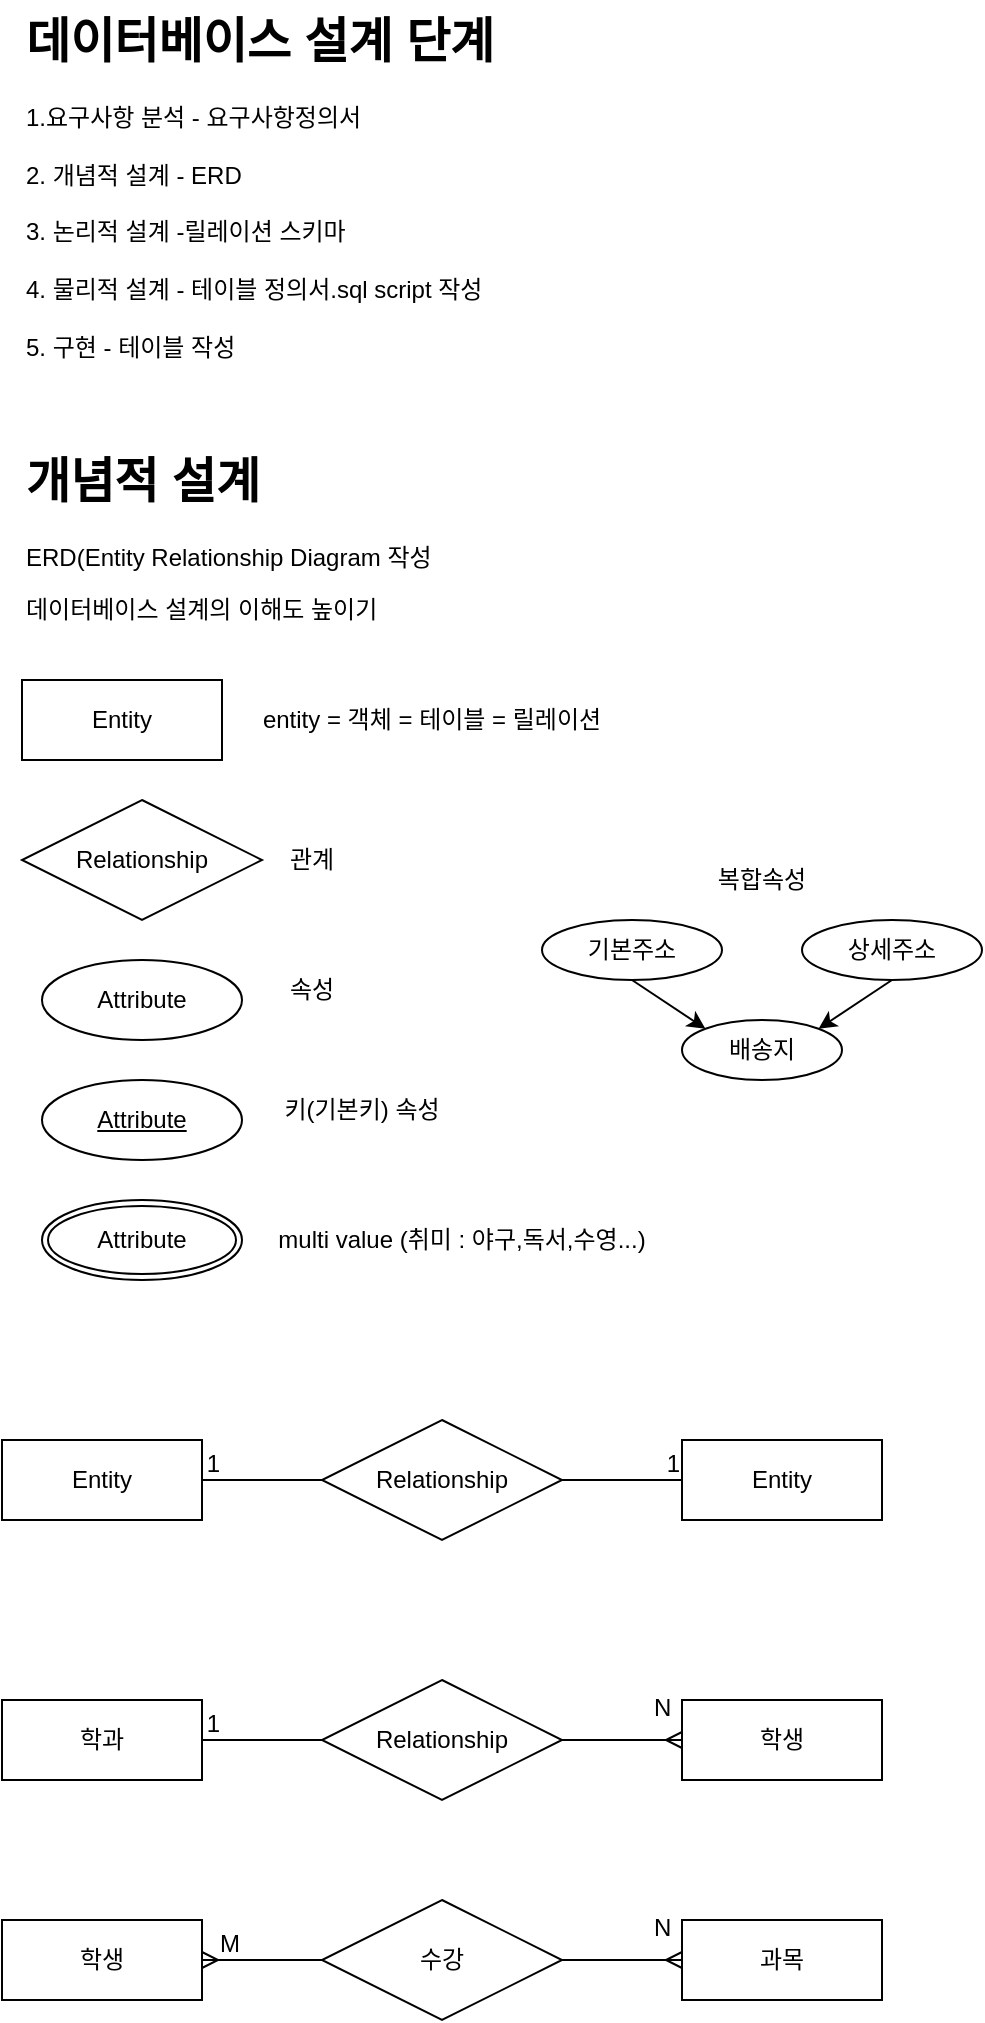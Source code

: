 <mxfile>
    <diagram id="DKrYOWVzd203E3exWorH" name="개념">
        <mxGraphModel dx="460" dy="656" grid="1" gridSize="10" guides="1" tooltips="1" connect="1" arrows="1" fold="1" page="1" pageScale="1" pageWidth="827" pageHeight="1169" math="0" shadow="0">
            <root>
                <mxCell id="0"/>
                <mxCell id="1" parent="0"/>
                <mxCell id="ZijtMzMZffeiw4U23Ueq-1" value="&lt;h1 style=&quot;margin-top: 0px;&quot;&gt;개념적 설계&lt;/h1&gt;&lt;p&gt;ERD(Entity Relationship Diagram 작성&lt;/p&gt;&lt;p&gt;&lt;span style=&quot;background-color: transparent;&quot;&gt;데이터베이스 설계의 이해도 높이기&lt;/span&gt;&lt;/p&gt;" style="text;html=1;whiteSpace=wrap;overflow=hidden;rounded=0;" vertex="1" parent="1">
                    <mxGeometry x="30" y="440" width="350" height="120" as="geometry"/>
                </mxCell>
                <mxCell id="ZijtMzMZffeiw4U23Ueq-3" value="&lt;h1 style=&quot;margin-top: 0px;&quot;&gt;데이터베이스 설계 단계&lt;/h1&gt;&lt;div&gt;1.요구사항 분석 - 요구사항정의서&lt;/div&gt;&lt;div&gt;&lt;br&gt;&lt;/div&gt;&lt;div&gt;2. 개념적 설계 - ERD&amp;nbsp;&lt;/div&gt;&lt;div&gt;&lt;br&gt;&lt;/div&gt;&lt;div&gt;3. 논리적 설계 -릴레이션 스키마&lt;/div&gt;&lt;div&gt;&lt;br&gt;&lt;/div&gt;&lt;div&gt;4. 물리적 설계 - 테이블 정의서.sql script 작성&lt;/div&gt;&lt;div&gt;&lt;br&gt;&lt;/div&gt;&lt;div&gt;5. 구현 - 테이블 작성&lt;/div&gt;&lt;div&gt;&lt;br&gt;&lt;/div&gt;" style="text;html=1;whiteSpace=wrap;overflow=hidden;rounded=0;" vertex="1" parent="1">
                    <mxGeometry x="30" y="220" width="350" height="220" as="geometry"/>
                </mxCell>
                <mxCell id="ZijtMzMZffeiw4U23Ueq-5" value="Entity" style="whiteSpace=wrap;html=1;align=center;" vertex="1" parent="1">
                    <mxGeometry x="30" y="560" width="100" height="40" as="geometry"/>
                </mxCell>
                <mxCell id="ZijtMzMZffeiw4U23Ueq-6" value="관계" style="text;html=1;align=center;verticalAlign=middle;whiteSpace=wrap;rounded=0;" vertex="1" parent="1">
                    <mxGeometry x="150" y="620" width="50" height="60" as="geometry"/>
                </mxCell>
                <mxCell id="ZijtMzMZffeiw4U23Ueq-9" value="Relationship" style="shape=rhombus;perimeter=rhombusPerimeter;whiteSpace=wrap;html=1;align=center;" vertex="1" parent="1">
                    <mxGeometry x="30" y="620" width="120" height="60" as="geometry"/>
                </mxCell>
                <mxCell id="ZijtMzMZffeiw4U23Ueq-10" value="entity = 객체 = 테이블 = 릴레이션" style="text;html=1;align=center;verticalAlign=middle;whiteSpace=wrap;rounded=0;" vertex="1" parent="1">
                    <mxGeometry x="140" y="560" width="190" height="40" as="geometry"/>
                </mxCell>
                <mxCell id="ZijtMzMZffeiw4U23Ueq-11" value="Attribute" style="ellipse;whiteSpace=wrap;html=1;align=center;" vertex="1" parent="1">
                    <mxGeometry x="40" y="700" width="100" height="40" as="geometry"/>
                </mxCell>
                <mxCell id="ZijtMzMZffeiw4U23Ueq-12" value="속성" style="text;html=1;align=center;verticalAlign=middle;whiteSpace=wrap;rounded=0;" vertex="1" parent="1">
                    <mxGeometry x="150" y="700" width="50" height="30" as="geometry"/>
                </mxCell>
                <mxCell id="ZijtMzMZffeiw4U23Ueq-15" value="Attribute" style="ellipse;whiteSpace=wrap;html=1;align=center;fontStyle=4;" vertex="1" parent="1">
                    <mxGeometry x="40" y="760" width="100" height="40" as="geometry"/>
                </mxCell>
                <mxCell id="ZijtMzMZffeiw4U23Ueq-16" value="키(기본키) 속성" style="text;html=1;align=center;verticalAlign=middle;whiteSpace=wrap;rounded=0;" vertex="1" parent="1">
                    <mxGeometry x="150" y="760" width="100" height="30" as="geometry"/>
                </mxCell>
                <mxCell id="ZijtMzMZffeiw4U23Ueq-17" value="Attribute" style="ellipse;shape=doubleEllipse;margin=3;whiteSpace=wrap;html=1;align=center;" vertex="1" parent="1">
                    <mxGeometry x="40" y="820" width="100" height="40" as="geometry"/>
                </mxCell>
                <mxCell id="ZijtMzMZffeiw4U23Ueq-18" value="multi value (취미 : 야구,독서,수영...)" style="text;html=1;align=center;verticalAlign=middle;whiteSpace=wrap;rounded=0;" vertex="1" parent="1">
                    <mxGeometry x="150" y="825" width="200" height="30" as="geometry"/>
                </mxCell>
                <mxCell id="ZijtMzMZffeiw4U23Ueq-19" value="Relationship" style="shape=rhombus;perimeter=rhombusPerimeter;whiteSpace=wrap;html=1;align=center;" vertex="1" parent="1">
                    <mxGeometry x="180" y="930" width="120" height="60" as="geometry"/>
                </mxCell>
                <mxCell id="ZijtMzMZffeiw4U23Ueq-21" value="Entity" style="whiteSpace=wrap;html=1;align=center;" vertex="1" parent="1">
                    <mxGeometry x="20" y="940" width="100" height="40" as="geometry"/>
                </mxCell>
                <mxCell id="ZijtMzMZffeiw4U23Ueq-23" value="Entity" style="whiteSpace=wrap;html=1;align=center;" vertex="1" parent="1">
                    <mxGeometry x="360" y="940" width="100" height="40" as="geometry"/>
                </mxCell>
                <mxCell id="ZijtMzMZffeiw4U23Ueq-28" value="수강" style="shape=rhombus;perimeter=rhombusPerimeter;whiteSpace=wrap;html=1;align=center;" vertex="1" parent="1">
                    <mxGeometry x="180" y="1170" width="120" height="60" as="geometry"/>
                </mxCell>
                <mxCell id="ZijtMzMZffeiw4U23Ueq-30" value="학생" style="whiteSpace=wrap;html=1;align=center;" vertex="1" parent="1">
                    <mxGeometry x="20" y="1180" width="100" height="40" as="geometry"/>
                </mxCell>
                <mxCell id="ZijtMzMZffeiw4U23Ueq-31" style="edgeStyle=none;html=1;exitX=0;exitY=0.5;exitDx=0;exitDy=0;entryX=1;entryY=0.5;entryDx=0;entryDy=0;endArrow=none;endFill=0;startArrow=ERmany;startFill=0;" edge="1" source="ZijtMzMZffeiw4U23Ueq-32" target="ZijtMzMZffeiw4U23Ueq-28" parent="1">
                    <mxGeometry relative="1" as="geometry"/>
                </mxCell>
                <mxCell id="ZijtMzMZffeiw4U23Ueq-32" value="과목" style="whiteSpace=wrap;html=1;align=center;" vertex="1" parent="1">
                    <mxGeometry x="360" y="1180" width="100" height="40" as="geometry"/>
                </mxCell>
                <mxCell id="ZijtMzMZffeiw4U23Ueq-33" value="" style="endArrow=none;html=1;rounded=0;entryX=1;entryY=0.5;entryDx=0;entryDy=0;exitX=0;exitY=0.5;exitDx=0;exitDy=0;" edge="1" parent="1" source="ZijtMzMZffeiw4U23Ueq-19" target="ZijtMzMZffeiw4U23Ueq-21">
                    <mxGeometry relative="1" as="geometry">
                        <mxPoint x="30" y="1000" as="sourcePoint"/>
                        <mxPoint x="190" y="1000" as="targetPoint"/>
                    </mxGeometry>
                </mxCell>
                <mxCell id="ZijtMzMZffeiw4U23Ueq-34" value="1" style="resizable=0;html=1;whiteSpace=wrap;align=right;verticalAlign=bottom;" connectable="0" vertex="1" parent="ZijtMzMZffeiw4U23Ueq-33">
                    <mxGeometry x="1" relative="1" as="geometry">
                        <mxPoint x="10" as="offset"/>
                    </mxGeometry>
                </mxCell>
                <mxCell id="ZijtMzMZffeiw4U23Ueq-35" value="" style="endArrow=none;html=1;rounded=0;entryX=0;entryY=0.5;entryDx=0;entryDy=0;" edge="1" parent="1" source="ZijtMzMZffeiw4U23Ueq-19" target="ZijtMzMZffeiw4U23Ueq-23">
                    <mxGeometry relative="1" as="geometry">
                        <mxPoint x="160" y="1230" as="sourcePoint"/>
                        <mxPoint x="320" y="1230" as="targetPoint"/>
                    </mxGeometry>
                </mxCell>
                <mxCell id="ZijtMzMZffeiw4U23Ueq-36" value="1" style="resizable=0;html=1;whiteSpace=wrap;align=right;verticalAlign=bottom;" connectable="0" vertex="1" parent="ZijtMzMZffeiw4U23Ueq-35">
                    <mxGeometry x="1" relative="1" as="geometry"/>
                </mxCell>
                <mxCell id="ZijtMzMZffeiw4U23Ueq-37" value="" style="endArrow=ERmany;html=1;rounded=0;entryX=1;entryY=0.5;entryDx=0;entryDy=0;exitX=0;exitY=0.5;exitDx=0;exitDy=0;endFill=0;" edge="1" parent="1" source="ZijtMzMZffeiw4U23Ueq-28" target="ZijtMzMZffeiw4U23Ueq-30">
                    <mxGeometry relative="1" as="geometry">
                        <mxPoint x="160" y="1330" as="sourcePoint"/>
                        <mxPoint x="320" y="1330" as="targetPoint"/>
                    </mxGeometry>
                </mxCell>
                <mxCell id="ZijtMzMZffeiw4U23Ueq-38" value="M" style="resizable=0;html=1;whiteSpace=wrap;align=right;verticalAlign=bottom;" connectable="0" vertex="1" parent="ZijtMzMZffeiw4U23Ueq-37">
                    <mxGeometry x="1" relative="1" as="geometry">
                        <mxPoint x="20" as="offset"/>
                    </mxGeometry>
                </mxCell>
                <mxCell id="ZijtMzMZffeiw4U23Ueq-40" value="N" style="text;strokeColor=none;fillColor=none;spacingLeft=4;spacingRight=4;overflow=hidden;rotatable=0;points=[[0,0.5],[1,0.5]];portConstraint=eastwest;fontSize=12;whiteSpace=wrap;html=1;" vertex="1" parent="1">
                    <mxGeometry x="340" y="1170" width="20" height="20" as="geometry"/>
                </mxCell>
                <mxCell id="ZijtMzMZffeiw4U23Ueq-41" value="Relationship" style="shape=rhombus;perimeter=rhombusPerimeter;whiteSpace=wrap;html=1;align=center;" vertex="1" parent="1">
                    <mxGeometry x="180" y="1060" width="120" height="60" as="geometry"/>
                </mxCell>
                <mxCell id="ZijtMzMZffeiw4U23Ueq-42" value="학과" style="whiteSpace=wrap;html=1;align=center;" vertex="1" parent="1">
                    <mxGeometry x="20" y="1070" width="100" height="40" as="geometry"/>
                </mxCell>
                <mxCell id="ZijtMzMZffeiw4U23Ueq-43" style="edgeStyle=none;html=1;exitX=0;exitY=0.5;exitDx=0;exitDy=0;entryX=1;entryY=0.5;entryDx=0;entryDy=0;endArrow=none;endFill=0;startArrow=ERmany;startFill=0;" edge="1" source="ZijtMzMZffeiw4U23Ueq-44" target="ZijtMzMZffeiw4U23Ueq-41" parent="1">
                    <mxGeometry relative="1" as="geometry"/>
                </mxCell>
                <mxCell id="ZijtMzMZffeiw4U23Ueq-44" value="학생" style="whiteSpace=wrap;html=1;align=center;" vertex="1" parent="1">
                    <mxGeometry x="360" y="1070" width="100" height="40" as="geometry"/>
                </mxCell>
                <mxCell id="ZijtMzMZffeiw4U23Ueq-45" value="" style="endArrow=none;html=1;rounded=0;entryX=1;entryY=0.5;entryDx=0;entryDy=0;exitX=0;exitY=0.5;exitDx=0;exitDy=0;" edge="1" source="ZijtMzMZffeiw4U23Ueq-41" target="ZijtMzMZffeiw4U23Ueq-42" parent="1">
                    <mxGeometry relative="1" as="geometry">
                        <mxPoint x="160" y="1220" as="sourcePoint"/>
                        <mxPoint x="320" y="1220" as="targetPoint"/>
                    </mxGeometry>
                </mxCell>
                <mxCell id="ZijtMzMZffeiw4U23Ueq-46" value="1" style="resizable=0;html=1;whiteSpace=wrap;align=right;verticalAlign=bottom;" connectable="0" vertex="1" parent="ZijtMzMZffeiw4U23Ueq-45">
                    <mxGeometry x="1" relative="1" as="geometry">
                        <mxPoint x="10" as="offset"/>
                    </mxGeometry>
                </mxCell>
                <mxCell id="ZijtMzMZffeiw4U23Ueq-47" value="N" style="text;strokeColor=none;fillColor=none;spacingLeft=4;spacingRight=4;overflow=hidden;rotatable=0;points=[[0,0.5],[1,0.5]];portConstraint=eastwest;fontSize=12;whiteSpace=wrap;html=1;" vertex="1" parent="1">
                    <mxGeometry x="340" y="1060" width="20" height="20" as="geometry"/>
                </mxCell>
                <mxCell id="x1asrBC70xlcATWGk3Aw-1" value="배송지" style="ellipse;whiteSpace=wrap;html=1;align=center;" vertex="1" parent="1">
                    <mxGeometry x="360" y="730" width="80" height="30" as="geometry"/>
                </mxCell>
                <mxCell id="x1asrBC70xlcATWGk3Aw-4" style="edgeStyle=none;html=1;exitX=0.5;exitY=1;exitDx=0;exitDy=0;entryX=0;entryY=0;entryDx=0;entryDy=0;" edge="1" parent="1" source="x1asrBC70xlcATWGk3Aw-2" target="x1asrBC70xlcATWGk3Aw-1">
                    <mxGeometry relative="1" as="geometry"/>
                </mxCell>
                <mxCell id="x1asrBC70xlcATWGk3Aw-2" value="기본주소" style="ellipse;whiteSpace=wrap;html=1;align=center;" vertex="1" parent="1">
                    <mxGeometry x="290" y="680" width="90" height="30" as="geometry"/>
                </mxCell>
                <mxCell id="x1asrBC70xlcATWGk3Aw-5" style="edgeStyle=none;html=1;exitX=0.5;exitY=1;exitDx=0;exitDy=0;entryX=1;entryY=0;entryDx=0;entryDy=0;" edge="1" parent="1" source="x1asrBC70xlcATWGk3Aw-3" target="x1asrBC70xlcATWGk3Aw-1">
                    <mxGeometry relative="1" as="geometry"/>
                </mxCell>
                <mxCell id="x1asrBC70xlcATWGk3Aw-3" value="상세주소" style="ellipse;whiteSpace=wrap;html=1;align=center;" vertex="1" parent="1">
                    <mxGeometry x="420" y="680" width="90" height="30" as="geometry"/>
                </mxCell>
                <mxCell id="x1asrBC70xlcATWGk3Aw-6" value="복합속성" style="text;html=1;align=center;verticalAlign=middle;whiteSpace=wrap;rounded=0;" vertex="1" parent="1">
                    <mxGeometry x="360" y="640" width="80" height="40" as="geometry"/>
                </mxCell>
            </root>
        </mxGraphModel>
    </diagram>
    <diagram id="kTcPlKPNIirSHE_QqO5-" name="한빛 ERD">
        <mxGraphModel dx="581" dy="828" grid="1" gridSize="10" guides="1" tooltips="1" connect="1" arrows="1" fold="1" page="1" pageScale="1" pageWidth="827" pageHeight="1169" math="0" shadow="0">
            <root>
                <mxCell id="0"/>
                <mxCell id="1" parent="0"/>
                <mxCell id="KEP55dLH10msfc8WTOTj-1" value="회원" style="whiteSpace=wrap;html=1;align=center;" vertex="1" parent="1">
                    <mxGeometry x="160" y="280" width="80" height="40" as="geometry"/>
                </mxCell>
                <mxCell id="KEP55dLH10msfc8WTOTj-7" style="edgeStyle=none;html=1;exitX=1;exitY=0.5;exitDx=0;exitDy=0;entryX=0;entryY=0.5;entryDx=0;entryDy=0;endArrow=none;endFill=0;" edge="1" parent="1" source="KEP55dLH10msfc8WTOTj-2" target="KEP55dLH10msfc8WTOTj-1">
                    <mxGeometry relative="1" as="geometry"/>
                </mxCell>
                <mxCell id="KEP55dLH10msfc8WTOTj-2" value="아이디" style="ellipse;whiteSpace=wrap;html=1;align=center;fontStyle=4;" vertex="1" parent="1">
                    <mxGeometry y="200" width="100" height="40" as="geometry"/>
                </mxCell>
                <mxCell id="KEP55dLH10msfc8WTOTj-8" style="edgeStyle=none;html=1;exitX=1;exitY=0.5;exitDx=0;exitDy=0;endArrow=none;endFill=0;entryX=0;entryY=0.5;entryDx=0;entryDy=0;" edge="1" parent="1" source="KEP55dLH10msfc8WTOTj-3" target="KEP55dLH10msfc8WTOTj-1">
                    <mxGeometry relative="1" as="geometry">
                        <mxPoint x="160" y="300" as="targetPoint"/>
                    </mxGeometry>
                </mxCell>
                <mxCell id="KEP55dLH10msfc8WTOTj-3" value="비밀번호" style="ellipse;whiteSpace=wrap;html=1;align=center;" vertex="1" parent="1">
                    <mxGeometry y="240" width="100" height="40" as="geometry"/>
                </mxCell>
                <mxCell id="KEP55dLH10msfc8WTOTj-9" style="edgeStyle=none;html=1;exitX=1;exitY=0.5;exitDx=0;exitDy=0;endArrow=none;endFill=0;" edge="1" parent="1" source="KEP55dLH10msfc8WTOTj-4" target="KEP55dLH10msfc8WTOTj-1">
                    <mxGeometry relative="1" as="geometry"/>
                </mxCell>
                <mxCell id="KEP55dLH10msfc8WTOTj-4" value="이름" style="ellipse;whiteSpace=wrap;html=1;align=center;" vertex="1" parent="1">
                    <mxGeometry y="280" width="100" height="40" as="geometry"/>
                </mxCell>
                <mxCell id="KEP55dLH10msfc8WTOTj-10" style="edgeStyle=none;html=1;exitX=1;exitY=0.5;exitDx=0;exitDy=0;endArrow=none;endFill=0;entryX=0;entryY=0.5;entryDx=0;entryDy=0;" edge="1" parent="1" source="KEP55dLH10msfc8WTOTj-5" target="KEP55dLH10msfc8WTOTj-1">
                    <mxGeometry relative="1" as="geometry">
                        <mxPoint x="160" y="300" as="targetPoint"/>
                    </mxGeometry>
                </mxCell>
                <mxCell id="KEP55dLH10msfc8WTOTj-5" value="나이" style="ellipse;whiteSpace=wrap;html=1;align=center;" vertex="1" parent="1">
                    <mxGeometry y="320" width="100" height="40" as="geometry"/>
                </mxCell>
                <mxCell id="KEP55dLH10msfc8WTOTj-11" style="edgeStyle=none;html=1;exitX=1;exitY=0.5;exitDx=0;exitDy=0;entryX=0;entryY=0.5;entryDx=0;entryDy=0;endArrow=none;endFill=0;" edge="1" parent="1" source="KEP55dLH10msfc8WTOTj-6" target="KEP55dLH10msfc8WTOTj-1">
                    <mxGeometry relative="1" as="geometry"/>
                </mxCell>
                <mxCell id="KEP55dLH10msfc8WTOTj-6" value="직업" style="ellipse;whiteSpace=wrap;html=1;align=center;" vertex="1" parent="1">
                    <mxGeometry y="360" width="100" height="40" as="geometry"/>
                </mxCell>
                <mxCell id="KEP55dLH10msfc8WTOTj-12" value="상품" style="whiteSpace=wrap;html=1;align=center;" vertex="1" parent="1">
                    <mxGeometry x="400" y="280" width="80" height="40" as="geometry"/>
                </mxCell>
                <mxCell id="KEP55dLH10msfc8WTOTj-18" style="edgeStyle=none;html=1;exitX=0;exitY=0.5;exitDx=0;exitDy=0;entryX=1;entryY=0.5;entryDx=0;entryDy=0;endArrow=none;endFill=0;" edge="1" parent="1" source="KEP55dLH10msfc8WTOTj-14" target="KEP55dLH10msfc8WTOTj-12">
                    <mxGeometry relative="1" as="geometry">
                        <mxPoint x="480" y="280" as="targetPoint"/>
                    </mxGeometry>
                </mxCell>
                <mxCell id="KEP55dLH10msfc8WTOTj-14" value="상품번호" style="ellipse;whiteSpace=wrap;html=1;align=center;fontStyle=4;" vertex="1" parent="1">
                    <mxGeometry x="534" y="200" width="100" height="40" as="geometry"/>
                </mxCell>
                <mxCell id="KEP55dLH10msfc8WTOTj-19" style="edgeStyle=none;html=1;exitX=0;exitY=0.5;exitDx=0;exitDy=0;endArrow=none;endFill=0;entryX=1;entryY=0.5;entryDx=0;entryDy=0;" edge="1" parent="1" source="KEP55dLH10msfc8WTOTj-15" target="KEP55dLH10msfc8WTOTj-12">
                    <mxGeometry relative="1" as="geometry">
                        <mxPoint x="480" y="280" as="targetPoint"/>
                    </mxGeometry>
                </mxCell>
                <mxCell id="KEP55dLH10msfc8WTOTj-15" value="상품명" style="ellipse;whiteSpace=wrap;html=1;align=center;" vertex="1" parent="1">
                    <mxGeometry x="534" y="240" width="100" height="40" as="geometry"/>
                </mxCell>
                <mxCell id="KEP55dLH10msfc8WTOTj-21" style="edgeStyle=none;html=1;exitX=0;exitY=0.5;exitDx=0;exitDy=0;entryX=1;entryY=0.5;entryDx=0;entryDy=0;endArrow=none;endFill=0;" edge="1" parent="1" target="KEP55dLH10msfc8WTOTj-12">
                    <mxGeometry relative="1" as="geometry">
                        <mxPoint x="534" y="340" as="sourcePoint"/>
                        <mxPoint x="480" y="280" as="targetPoint"/>
                    </mxGeometry>
                </mxCell>
                <mxCell id="KEP55dLH10msfc8WTOTj-16" value="단가" style="ellipse;whiteSpace=wrap;html=1;align=center;" vertex="1" parent="1">
                    <mxGeometry x="534" y="320" width="100" height="40" as="geometry"/>
                </mxCell>
                <mxCell id="KEP55dLH10msfc8WTOTj-20" style="edgeStyle=none;html=1;exitX=0;exitY=0.5;exitDx=0;exitDy=0;endArrow=none;endFill=0;entryX=1;entryY=0.5;entryDx=0;entryDy=0;" edge="1" parent="1" source="KEP55dLH10msfc8WTOTj-17" target="KEP55dLH10msfc8WTOTj-12">
                    <mxGeometry relative="1" as="geometry">
                        <mxPoint x="480" y="280" as="targetPoint"/>
                    </mxGeometry>
                </mxCell>
                <mxCell id="KEP55dLH10msfc8WTOTj-17" value="재고량" style="ellipse;whiteSpace=wrap;html=1;align=center;" vertex="1" parent="1">
                    <mxGeometry x="534" y="280" width="100" height="40" as="geometry"/>
                </mxCell>
                <mxCell id="KEP55dLH10msfc8WTOTj-22" value="제조업체" style="whiteSpace=wrap;html=1;align=center;" vertex="1" parent="1">
                    <mxGeometry x="400" y="680" width="80" height="40" as="geometry"/>
                </mxCell>
                <mxCell id="KEP55dLH10msfc8WTOTj-23" style="edgeStyle=none;html=1;exitX=0;exitY=0.5;exitDx=0;exitDy=0;entryX=1;entryY=0.5;entryDx=0;entryDy=0;endArrow=none;endFill=0;" edge="1" source="KEP55dLH10msfc8WTOTj-24" target="KEP55dLH10msfc8WTOTj-22" parent="1">
                    <mxGeometry relative="1" as="geometry"/>
                </mxCell>
                <mxCell id="KEP55dLH10msfc8WTOTj-24" value="업체코드" style="ellipse;whiteSpace=wrap;html=1;align=center;fontStyle=4;" vertex="1" parent="1">
                    <mxGeometry x="534" y="620" width="100" height="40" as="geometry"/>
                </mxCell>
                <mxCell id="KEP55dLH10msfc8WTOTj-25" style="edgeStyle=none;html=1;exitX=0;exitY=0.5;exitDx=0;exitDy=0;endArrow=none;endFill=0;entryX=1;entryY=0.5;entryDx=0;entryDy=0;" edge="1" source="KEP55dLH10msfc8WTOTj-26" target="KEP55dLH10msfc8WTOTj-22" parent="1">
                    <mxGeometry relative="1" as="geometry">
                        <mxPoint x="454" y="700" as="targetPoint"/>
                    </mxGeometry>
                </mxCell>
                <mxCell id="KEP55dLH10msfc8WTOTj-26" value="업체명" style="ellipse;whiteSpace=wrap;html=1;align=center;" vertex="1" parent="1">
                    <mxGeometry x="534" y="660" width="100" height="40" as="geometry"/>
                </mxCell>
                <mxCell id="KEP55dLH10msfc8WTOTj-27" style="edgeStyle=none;html=1;exitX=0;exitY=0.5;exitDx=0;exitDy=0;entryX=1;entryY=0.5;entryDx=0;entryDy=0;endArrow=none;endFill=0;" edge="1" source="KEP55dLH10msfc8WTOTj-28" target="KEP55dLH10msfc8WTOTj-22" parent="1">
                    <mxGeometry relative="1" as="geometry"/>
                </mxCell>
                <mxCell id="KEP55dLH10msfc8WTOTj-28" value="위치" style="ellipse;whiteSpace=wrap;html=1;align=center;" vertex="1" parent="1">
                    <mxGeometry x="534" y="740" width="100" height="40" as="geometry"/>
                </mxCell>
                <mxCell id="KEP55dLH10msfc8WTOTj-29" style="edgeStyle=none;html=1;exitX=0;exitY=0.5;exitDx=0;exitDy=0;endArrow=none;endFill=0;entryX=1;entryY=0.5;entryDx=0;entryDy=0;" edge="1" source="KEP55dLH10msfc8WTOTj-30" target="KEP55dLH10msfc8WTOTj-22" parent="1">
                    <mxGeometry relative="1" as="geometry">
                        <mxPoint x="484" y="700" as="targetPoint"/>
                    </mxGeometry>
                </mxCell>
                <mxCell id="KEP55dLH10msfc8WTOTj-30" value="전화번호" style="ellipse;whiteSpace=wrap;html=1;align=center;" vertex="1" parent="1">
                    <mxGeometry x="534" y="700" width="100" height="40" as="geometry"/>
                </mxCell>
                <mxCell id="KEP55dLH10msfc8WTOTj-32" style="edgeStyle=none;html=1;exitX=0;exitY=0.5;exitDx=0;exitDy=0;entryX=1;entryY=0.5;entryDx=0;entryDy=0;endArrow=none;endFill=0;" edge="1" parent="1" source="KEP55dLH10msfc8WTOTj-31" target="KEP55dLH10msfc8WTOTj-22">
                    <mxGeometry relative="1" as="geometry"/>
                </mxCell>
                <mxCell id="KEP55dLH10msfc8WTOTj-31" value="담당자" style="ellipse;whiteSpace=wrap;html=1;align=center;" vertex="1" parent="1">
                    <mxGeometry x="534" y="780" width="100" height="40" as="geometry"/>
                </mxCell>
                <mxCell id="KEP55dLH10msfc8WTOTj-33" value="게시글" style="whiteSpace=wrap;html=1;align=center;" vertex="1" parent="1">
                    <mxGeometry x="160" y="680" width="80" height="40" as="geometry"/>
                </mxCell>
                <mxCell id="KEP55dLH10msfc8WTOTj-34" style="edgeStyle=none;html=1;exitX=1;exitY=0.5;exitDx=0;exitDy=0;entryX=0;entryY=0.5;entryDx=0;entryDy=0;endArrow=none;endFill=0;" edge="1" source="KEP55dLH10msfc8WTOTj-35" target="KEP55dLH10msfc8WTOTj-33" parent="1">
                    <mxGeometry relative="1" as="geometry"/>
                </mxCell>
                <mxCell id="KEP55dLH10msfc8WTOTj-35" value="글번호" style="ellipse;whiteSpace=wrap;html=1;align=center;fontStyle=4;" vertex="1" parent="1">
                    <mxGeometry y="620" width="100" height="40" as="geometry"/>
                </mxCell>
                <mxCell id="KEP55dLH10msfc8WTOTj-36" style="edgeStyle=none;html=1;exitX=1;exitY=0.5;exitDx=0;exitDy=0;endArrow=none;endFill=0;entryX=0;entryY=0.5;entryDx=0;entryDy=0;" edge="1" source="KEP55dLH10msfc8WTOTj-37" target="KEP55dLH10msfc8WTOTj-33" parent="1">
                    <mxGeometry relative="1" as="geometry">
                        <mxPoint x="160" y="720" as="targetPoint"/>
                    </mxGeometry>
                </mxCell>
                <mxCell id="KEP55dLH10msfc8WTOTj-37" value="제목" style="ellipse;whiteSpace=wrap;html=1;align=center;" vertex="1" parent="1">
                    <mxGeometry y="660" width="100" height="40" as="geometry"/>
                </mxCell>
                <mxCell id="KEP55dLH10msfc8WTOTj-38" style="edgeStyle=none;html=1;exitX=1;exitY=0.5;exitDx=0;exitDy=0;endArrow=none;endFill=0;entryX=0;entryY=0.5;entryDx=0;entryDy=0;" edge="1" source="KEP55dLH10msfc8WTOTj-39" target="KEP55dLH10msfc8WTOTj-33" parent="1">
                    <mxGeometry relative="1" as="geometry"/>
                </mxCell>
                <mxCell id="KEP55dLH10msfc8WTOTj-39" value="내용" style="ellipse;whiteSpace=wrap;html=1;align=center;" vertex="1" parent="1">
                    <mxGeometry y="700" width="100" height="40" as="geometry"/>
                </mxCell>
                <mxCell id="KEP55dLH10msfc8WTOTj-40" style="edgeStyle=none;html=1;exitX=1;exitY=0.5;exitDx=0;exitDy=0;endArrow=none;endFill=0;entryX=0;entryY=0.5;entryDx=0;entryDy=0;" edge="1" source="KEP55dLH10msfc8WTOTj-41" target="KEP55dLH10msfc8WTOTj-33" parent="1">
                    <mxGeometry relative="1" as="geometry">
                        <mxPoint x="160" y="720" as="targetPoint"/>
                    </mxGeometry>
                </mxCell>
                <mxCell id="KEP55dLH10msfc8WTOTj-41" value="작성일" style="ellipse;whiteSpace=wrap;html=1;align=center;" vertex="1" parent="1">
                    <mxGeometry y="740" width="100" height="40" as="geometry"/>
                </mxCell>
                <mxCell id="KEP55dLH10msfc8WTOTj-47" value="" style="endArrow=none;html=1;rounded=0;exitX=1;exitY=0.5;exitDx=0;exitDy=0;entryX=0;entryY=0.5;entryDx=0;entryDy=0;" edge="1" parent="1" source="KEP55dLH10msfc8WTOTj-1" target="KEP55dLH10msfc8WTOTj-12">
                    <mxGeometry relative="1" as="geometry">
                        <mxPoint x="270" y="400" as="sourcePoint"/>
                        <mxPoint x="430" y="400" as="targetPoint"/>
                    </mxGeometry>
                </mxCell>
                <mxCell id="KEP55dLH10msfc8WTOTj-48" value="M" style="resizable=0;html=1;whiteSpace=wrap;align=left;verticalAlign=bottom;" connectable="0" vertex="1" parent="KEP55dLH10msfc8WTOTj-47">
                    <mxGeometry x="-1" relative="1" as="geometry"/>
                </mxCell>
                <mxCell id="KEP55dLH10msfc8WTOTj-49" value="N" style="resizable=0;html=1;whiteSpace=wrap;align=right;verticalAlign=bottom;" connectable="0" vertex="1" parent="KEP55dLH10msfc8WTOTj-47">
                    <mxGeometry x="1" relative="1" as="geometry"/>
                </mxCell>
                <mxCell id="KEP55dLH10msfc8WTOTj-44" value="주문" style="shape=rhombus;perimeter=rhombusPerimeter;whiteSpace=wrap;html=1;align=center;" vertex="1" parent="1">
                    <mxGeometry x="280" y="280" width="80" height="40" as="geometry"/>
                </mxCell>
                <mxCell id="KEP55dLH10msfc8WTOTj-50" value="공급" style="shape=rhombus;perimeter=rhombusPerimeter;whiteSpace=wrap;html=1;align=center;" vertex="1" parent="1">
                    <mxGeometry x="400" y="480" width="80" height="40" as="geometry"/>
                </mxCell>
                <mxCell id="KEP55dLH10msfc8WTOTj-55" value="" style="shape=link;html=1;rounded=0;entryX=0.5;entryY=1;entryDx=0;entryDy=0;exitX=0.5;exitY=0;exitDx=0;exitDy=0;" edge="1" parent="1" source="KEP55dLH10msfc8WTOTj-50" target="KEP55dLH10msfc8WTOTj-12">
                    <mxGeometry relative="1" as="geometry">
                        <mxPoint x="250" y="370" as="sourcePoint"/>
                        <mxPoint x="410" y="370" as="targetPoint"/>
                    </mxGeometry>
                </mxCell>
                <mxCell id="KEP55dLH10msfc8WTOTj-56" value="N" style="resizable=0;html=1;whiteSpace=wrap;align=right;verticalAlign=bottom;" connectable="0" vertex="1" parent="KEP55dLH10msfc8WTOTj-55">
                    <mxGeometry x="1" relative="1" as="geometry">
                        <mxPoint x="-10" y="20" as="offset"/>
                    </mxGeometry>
                </mxCell>
                <mxCell id="KEP55dLH10msfc8WTOTj-57" value="" style="endArrow=none;html=1;rounded=0;entryX=0.5;entryY=0;entryDx=0;entryDy=0;exitX=0.5;exitY=1;exitDx=0;exitDy=0;" edge="1" parent="1" source="KEP55dLH10msfc8WTOTj-50" target="KEP55dLH10msfc8WTOTj-22">
                    <mxGeometry relative="1" as="geometry">
                        <mxPoint x="240" y="270" as="sourcePoint"/>
                        <mxPoint x="400" y="270" as="targetPoint"/>
                    </mxGeometry>
                </mxCell>
                <mxCell id="KEP55dLH10msfc8WTOTj-58" value="1" style="resizable=0;html=1;whiteSpace=wrap;align=right;verticalAlign=bottom;" connectable="0" vertex="1" parent="KEP55dLH10msfc8WTOTj-57">
                    <mxGeometry x="1" relative="1" as="geometry"/>
                </mxCell>
                <mxCell id="KEP55dLH10msfc8WTOTj-60" value="" style="endArrow=none;html=1;rounded=0;entryX=0.5;entryY=0;entryDx=0;entryDy=0;exitX=0.5;exitY=1;exitDx=0;exitDy=0;" edge="1" parent="1" source="KEP55dLH10msfc8WTOTj-1" target="KEP55dLH10msfc8WTOTj-33">
                    <mxGeometry relative="1" as="geometry">
                        <mxPoint x="240" y="380" as="sourcePoint"/>
                        <mxPoint x="400" y="380" as="targetPoint"/>
                    </mxGeometry>
                </mxCell>
                <mxCell id="KEP55dLH10msfc8WTOTj-61" value="1" style="resizable=0;html=1;whiteSpace=wrap;align=left;verticalAlign=bottom;" connectable="0" vertex="1" parent="KEP55dLH10msfc8WTOTj-60">
                    <mxGeometry x="-1" relative="1" as="geometry">
                        <mxPoint y="20" as="offset"/>
                    </mxGeometry>
                </mxCell>
                <mxCell id="KEP55dLH10msfc8WTOTj-62" value="N" style="resizable=0;html=1;whiteSpace=wrap;align=right;verticalAlign=bottom;" connectable="0" vertex="1" parent="KEP55dLH10msfc8WTOTj-60">
                    <mxGeometry x="1" relative="1" as="geometry"/>
                </mxCell>
                <mxCell id="KEP55dLH10msfc8WTOTj-59" value="작성" style="shape=rhombus;perimeter=rhombusPerimeter;whiteSpace=wrap;html=1;align=center;" vertex="1" parent="1">
                    <mxGeometry x="160" y="480" width="80" height="40" as="geometry"/>
                </mxCell>
                <mxCell id="KEP55dLH10msfc8WTOTj-66" style="edgeStyle=none;html=1;exitX=0;exitY=0.5;exitDx=0;exitDy=0;endArrow=none;endFill=0;entryX=1;entryY=0;entryDx=0;entryDy=0;" edge="1" parent="1" source="KEP55dLH10msfc8WTOTj-63" target="KEP55dLH10msfc8WTOTj-50">
                    <mxGeometry relative="1" as="geometry"/>
                </mxCell>
                <mxCell id="KEP55dLH10msfc8WTOTj-63" value="공급일자" style="ellipse;whiteSpace=wrap;html=1;align=center;" vertex="1" parent="1">
                    <mxGeometry x="520" y="460" width="100" height="40" as="geometry"/>
                </mxCell>
                <mxCell id="KEP55dLH10msfc8WTOTj-65" style="edgeStyle=none;html=1;exitX=0;exitY=0.5;exitDx=0;exitDy=0;entryX=1;entryY=1;entryDx=0;entryDy=0;endArrow=none;endFill=0;" edge="1" parent="1" source="KEP55dLH10msfc8WTOTj-64" target="KEP55dLH10msfc8WTOTj-50">
                    <mxGeometry relative="1" as="geometry"/>
                </mxCell>
                <mxCell id="KEP55dLH10msfc8WTOTj-64" value="공급량" style="ellipse;whiteSpace=wrap;html=1;align=center;" vertex="1" parent="1">
                    <mxGeometry x="520" y="500" width="100" height="40" as="geometry"/>
                </mxCell>
                <mxCell id="KEP55dLH10msfc8WTOTj-75" style="edgeStyle=none;html=1;exitX=0.5;exitY=1;exitDx=0;exitDy=0;entryX=1;entryY=0;entryDx=0;entryDy=0;endArrow=none;endFill=0;" edge="1" parent="1" source="KEP55dLH10msfc8WTOTj-68" target="KEP55dLH10msfc8WTOTj-44">
                    <mxGeometry relative="1" as="geometry"/>
                </mxCell>
                <mxCell id="KEP55dLH10msfc8WTOTj-68" value="주문수량" style="ellipse;whiteSpace=wrap;html=1;align=center;" vertex="1" parent="1">
                    <mxGeometry x="360" y="205" width="80" height="30" as="geometry"/>
                </mxCell>
                <mxCell id="KEP55dLH10msfc8WTOTj-74" style="edgeStyle=none;html=1;exitX=0.5;exitY=1;exitDx=0;exitDy=0;endArrow=none;endFill=0;" edge="1" parent="1" source="KEP55dLH10msfc8WTOTj-69">
                    <mxGeometry relative="1" as="geometry">
                        <mxPoint x="320" y="280" as="targetPoint"/>
                    </mxGeometry>
                </mxCell>
                <mxCell id="KEP55dLH10msfc8WTOTj-69" value="주문일자" style="ellipse;whiteSpace=wrap;html=1;align=center;" vertex="1" parent="1">
                    <mxGeometry x="320" y="170" width="80" height="30" as="geometry"/>
                </mxCell>
                <mxCell id="KEP55dLH10msfc8WTOTj-72" style="edgeStyle=none;html=1;exitX=0.5;exitY=1;exitDx=0;exitDy=0;entryX=0;entryY=0;entryDx=0;entryDy=0;endArrow=none;endFill=0;" edge="1" parent="1" source="KEP55dLH10msfc8WTOTj-70" target="KEP55dLH10msfc8WTOTj-44">
                    <mxGeometry relative="1" as="geometry"/>
                </mxCell>
                <mxCell id="KEP55dLH10msfc8WTOTj-70" value="배송지" style="ellipse;whiteSpace=wrap;html=1;align=center;" vertex="1" parent="1">
                    <mxGeometry x="190" y="205" width="90" height="30" as="geometry"/>
                </mxCell>
                <mxCell id="KEP55dLH10msfc8WTOTj-73" style="edgeStyle=none;html=1;exitX=0.5;exitY=1;exitDx=0;exitDy=0;entryX=0.5;entryY=0;entryDx=0;entryDy=0;endArrow=none;endFill=0;" edge="1" parent="1" source="KEP55dLH10msfc8WTOTj-71" target="KEP55dLH10msfc8WTOTj-44">
                    <mxGeometry relative="1" as="geometry"/>
                </mxCell>
                <mxCell id="KEP55dLH10msfc8WTOTj-71" value="주문번호" style="ellipse;whiteSpace=wrap;html=1;align=center;fontStyle=4;" vertex="1" parent="1">
                    <mxGeometry x="240" y="170" width="80" height="30" as="geometry"/>
                </mxCell>
                <mxCell id="HtNwcopT9_45HPq_8bEa-5" style="edgeStyle=none;html=1;exitX=0.5;exitY=1;exitDx=0;exitDy=0;entryX=0;entryY=0.5;entryDx=0;entryDy=0;endArrow=none;endFill=0;" edge="1" parent="1" source="HtNwcopT9_45HPq_8bEa-1" target="KEP55dLH10msfc8WTOTj-70">
                    <mxGeometry relative="1" as="geometry"/>
                </mxCell>
                <mxCell id="HtNwcopT9_45HPq_8bEa-1" value="기본주소" style="ellipse;whiteSpace=wrap;html=1;align=center;" vertex="1" parent="1">
                    <mxGeometry x="110" y="160" width="90" height="30" as="geometry"/>
                </mxCell>
                <mxCell id="HtNwcopT9_45HPq_8bEa-6" style="edgeStyle=none;html=1;exitX=0.5;exitY=1;exitDx=0;exitDy=0;entryX=0.5;entryY=0;entryDx=0;entryDy=0;endArrow=none;endFill=0;" edge="1" parent="1" source="HtNwcopT9_45HPq_8bEa-4" target="KEP55dLH10msfc8WTOTj-70">
                    <mxGeometry relative="1" as="geometry"/>
                </mxCell>
                <mxCell id="HtNwcopT9_45HPq_8bEa-4" value="상세주소" style="ellipse;whiteSpace=wrap;html=1;align=center;" vertex="1" parent="1">
                    <mxGeometry x="170" y="130" width="90" height="30" as="geometry"/>
                </mxCell>
                <mxCell id="_O3LovvPVG6w4Ei0pgqa-2" style="edgeStyle=none;html=1;exitX=0;exitY=0.5;exitDx=0;exitDy=0;entryX=1;entryY=0.5;entryDx=0;entryDy=0;endArrow=none;endFill=0;" edge="1" parent="1" source="_O3LovvPVG6w4Ei0pgqa-1" target="KEP55dLH10msfc8WTOTj-12">
                    <mxGeometry relative="1" as="geometry">
                        <mxPoint x="480" y="280" as="targetPoint"/>
                    </mxGeometry>
                </mxCell>
                <mxCell id="_O3LovvPVG6w4Ei0pgqa-1" value="색상" style="ellipse;shape=doubleEllipse;margin=3;whiteSpace=wrap;html=1;align=center;" vertex="1" parent="1">
                    <mxGeometry x="534" y="360" width="100" height="40" as="geometry"/>
                </mxCell>
            </root>
        </mxGraphModel>
    </diagram>
    <diagram id="vRroFPc-BnQc6CqwV75y" name="한빛 릴레이션">
        <mxGraphModel dx="552" dy="787" grid="1" gridSize="10" guides="1" tooltips="1" connect="1" arrows="1" fold="1" page="1" pageScale="1" pageWidth="827" pageHeight="1169" math="0" shadow="0">
            <root>
                <mxCell id="0"/>
                <mxCell id="1" parent="0"/>
                <mxCell id="gTpKC6r7KdFG7tSKmz1G-14" value="&lt;h1 style=&quot;margin-top: 0px;&quot;&gt;릴레이션 스키마(관계 데이터 모델)&lt;/h1&gt;&lt;div&gt;1.모든 개체는 릴레이션으로 변환을 해야함&lt;/div&gt;&lt;div&gt;&lt;br&gt;&lt;/div&gt;&lt;div&gt;2.다대다 관계는 릴레이션으로 변환 해야함&lt;/div&gt;&lt;div&gt;&lt;br&gt;&lt;/div&gt;&lt;div&gt;3. 일대다 관계는 외래키로 표현한다.&lt;/div&gt;&lt;div&gt;&lt;br&gt;&lt;/div&gt;&lt;div&gt;4.일대일 관계는 외래키로 표현한다&lt;/div&gt;&lt;div&gt;&lt;br&gt;&lt;/div&gt;&lt;div&gt;5. 다중값 속성은 릴레이션으로 변환한다.&lt;/div&gt;" style="text;html=1;whiteSpace=wrap;overflow=hidden;rounded=0;" vertex="1" parent="1">
                    <mxGeometry width="400" height="280" as="geometry"/>
                </mxCell>
                <mxCell id="gTpKC6r7KdFG7tSKmz1G-15" value="회원" style="shape=table;startSize=30;container=1;collapsible=1;childLayout=tableLayout;fixedRows=1;rowLines=0;fontStyle=1;align=center;resizeLast=1;html=1;" vertex="1" parent="1">
                    <mxGeometry y="200" width="120" height="180" as="geometry"/>
                </mxCell>
                <mxCell id="gTpKC6r7KdFG7tSKmz1G-16" value="" style="shape=tableRow;horizontal=0;startSize=0;swimlaneHead=0;swimlaneBody=0;fillColor=none;collapsible=0;dropTarget=0;points=[[0,0.5],[1,0.5]];portConstraint=eastwest;top=0;left=0;right=0;bottom=1;" vertex="1" parent="gTpKC6r7KdFG7tSKmz1G-15">
                    <mxGeometry y="30" width="120" height="30" as="geometry"/>
                </mxCell>
                <mxCell id="gTpKC6r7KdFG7tSKmz1G-17" value="PK" style="shape=partialRectangle;connectable=0;fillColor=none;top=0;left=0;bottom=0;right=0;fontStyle=1;overflow=hidden;whiteSpace=wrap;html=1;" vertex="1" parent="gTpKC6r7KdFG7tSKmz1G-16">
                    <mxGeometry width="30" height="30" as="geometry">
                        <mxRectangle width="30" height="30" as="alternateBounds"/>
                    </mxGeometry>
                </mxCell>
                <mxCell id="gTpKC6r7KdFG7tSKmz1G-18" value="아이디" style="shape=partialRectangle;connectable=0;fillColor=none;top=0;left=0;bottom=0;right=0;align=left;spacingLeft=6;fontStyle=5;overflow=hidden;whiteSpace=wrap;html=1;" vertex="1" parent="gTpKC6r7KdFG7tSKmz1G-16">
                    <mxGeometry x="30" width="90" height="30" as="geometry">
                        <mxRectangle width="90" height="30" as="alternateBounds"/>
                    </mxGeometry>
                </mxCell>
                <mxCell id="gTpKC6r7KdFG7tSKmz1G-19" value="" style="shape=tableRow;horizontal=0;startSize=0;swimlaneHead=0;swimlaneBody=0;fillColor=none;collapsible=0;dropTarget=0;points=[[0,0.5],[1,0.5]];portConstraint=eastwest;top=0;left=0;right=0;bottom=0;" vertex="1" parent="gTpKC6r7KdFG7tSKmz1G-15">
                    <mxGeometry y="60" width="120" height="30" as="geometry"/>
                </mxCell>
                <mxCell id="gTpKC6r7KdFG7tSKmz1G-20" value="" style="shape=partialRectangle;connectable=0;fillColor=none;top=0;left=0;bottom=0;right=0;editable=1;overflow=hidden;whiteSpace=wrap;html=1;" vertex="1" parent="gTpKC6r7KdFG7tSKmz1G-19">
                    <mxGeometry width="30" height="30" as="geometry">
                        <mxRectangle width="30" height="30" as="alternateBounds"/>
                    </mxGeometry>
                </mxCell>
                <mxCell id="gTpKC6r7KdFG7tSKmz1G-21" value="비밀번호" style="shape=partialRectangle;connectable=0;fillColor=none;top=0;left=0;bottom=0;right=0;align=left;spacingLeft=6;overflow=hidden;whiteSpace=wrap;html=1;" vertex="1" parent="gTpKC6r7KdFG7tSKmz1G-19">
                    <mxGeometry x="30" width="90" height="30" as="geometry">
                        <mxRectangle width="90" height="30" as="alternateBounds"/>
                    </mxGeometry>
                </mxCell>
                <mxCell id="gTpKC6r7KdFG7tSKmz1G-22" value="" style="shape=tableRow;horizontal=0;startSize=0;swimlaneHead=0;swimlaneBody=0;fillColor=none;collapsible=0;dropTarget=0;points=[[0,0.5],[1,0.5]];portConstraint=eastwest;top=0;left=0;right=0;bottom=0;" vertex="1" parent="gTpKC6r7KdFG7tSKmz1G-15">
                    <mxGeometry y="90" width="120" height="30" as="geometry"/>
                </mxCell>
                <mxCell id="gTpKC6r7KdFG7tSKmz1G-23" value="" style="shape=partialRectangle;connectable=0;fillColor=none;top=0;left=0;bottom=0;right=0;editable=1;overflow=hidden;whiteSpace=wrap;html=1;" vertex="1" parent="gTpKC6r7KdFG7tSKmz1G-22">
                    <mxGeometry width="30" height="30" as="geometry">
                        <mxRectangle width="30" height="30" as="alternateBounds"/>
                    </mxGeometry>
                </mxCell>
                <mxCell id="gTpKC6r7KdFG7tSKmz1G-24" value="이름" style="shape=partialRectangle;connectable=0;fillColor=none;top=0;left=0;bottom=0;right=0;align=left;spacingLeft=6;overflow=hidden;whiteSpace=wrap;html=1;" vertex="1" parent="gTpKC6r7KdFG7tSKmz1G-22">
                    <mxGeometry x="30" width="90" height="30" as="geometry">
                        <mxRectangle width="90" height="30" as="alternateBounds"/>
                    </mxGeometry>
                </mxCell>
                <mxCell id="gTpKC6r7KdFG7tSKmz1G-25" value="" style="shape=tableRow;horizontal=0;startSize=0;swimlaneHead=0;swimlaneBody=0;fillColor=none;collapsible=0;dropTarget=0;points=[[0,0.5],[1,0.5]];portConstraint=eastwest;top=0;left=0;right=0;bottom=0;" vertex="1" parent="gTpKC6r7KdFG7tSKmz1G-15">
                    <mxGeometry y="120" width="120" height="30" as="geometry"/>
                </mxCell>
                <mxCell id="gTpKC6r7KdFG7tSKmz1G-26" value="" style="shape=partialRectangle;connectable=0;fillColor=none;top=0;left=0;bottom=0;right=0;editable=1;overflow=hidden;whiteSpace=wrap;html=1;" vertex="1" parent="gTpKC6r7KdFG7tSKmz1G-25">
                    <mxGeometry width="30" height="30" as="geometry">
                        <mxRectangle width="30" height="30" as="alternateBounds"/>
                    </mxGeometry>
                </mxCell>
                <mxCell id="gTpKC6r7KdFG7tSKmz1G-27" value="나이" style="shape=partialRectangle;connectable=0;fillColor=none;top=0;left=0;bottom=0;right=0;align=left;spacingLeft=6;overflow=hidden;whiteSpace=wrap;html=1;" vertex="1" parent="gTpKC6r7KdFG7tSKmz1G-25">
                    <mxGeometry x="30" width="90" height="30" as="geometry">
                        <mxRectangle width="90" height="30" as="alternateBounds"/>
                    </mxGeometry>
                </mxCell>
                <mxCell id="gTpKC6r7KdFG7tSKmz1G-28" value="" style="shape=tableRow;horizontal=0;startSize=0;swimlaneHead=0;swimlaneBody=0;fillColor=none;collapsible=0;dropTarget=0;points=[[0,0.5],[1,0.5]];portConstraint=eastwest;top=0;left=0;right=0;bottom=0;" vertex="1" parent="gTpKC6r7KdFG7tSKmz1G-15">
                    <mxGeometry y="150" width="120" height="30" as="geometry"/>
                </mxCell>
                <mxCell id="gTpKC6r7KdFG7tSKmz1G-29" value="" style="shape=partialRectangle;connectable=0;fillColor=none;top=0;left=0;bottom=0;right=0;editable=1;overflow=hidden;whiteSpace=wrap;html=1;" vertex="1" parent="gTpKC6r7KdFG7tSKmz1G-28">
                    <mxGeometry width="30" height="30" as="geometry">
                        <mxRectangle width="30" height="30" as="alternateBounds"/>
                    </mxGeometry>
                </mxCell>
                <mxCell id="gTpKC6r7KdFG7tSKmz1G-30" value="직업" style="shape=partialRectangle;connectable=0;fillColor=none;top=0;left=0;bottom=0;right=0;align=left;spacingLeft=6;overflow=hidden;whiteSpace=wrap;html=1;" vertex="1" parent="gTpKC6r7KdFG7tSKmz1G-28">
                    <mxGeometry x="30" width="90" height="30" as="geometry">
                        <mxRectangle width="90" height="30" as="alternateBounds"/>
                    </mxGeometry>
                </mxCell>
                <mxCell id="gTpKC6r7KdFG7tSKmz1G-31" value="상품" style="shape=table;startSize=30;container=1;collapsible=1;childLayout=tableLayout;fixedRows=1;rowLines=0;fontStyle=1;align=center;resizeLast=1;html=1;" vertex="1" parent="1">
                    <mxGeometry x="360" y="200" width="120" height="240" as="geometry"/>
                </mxCell>
                <mxCell id="gTpKC6r7KdFG7tSKmz1G-32" value="" style="shape=tableRow;horizontal=0;startSize=0;swimlaneHead=0;swimlaneBody=0;fillColor=none;collapsible=0;dropTarget=0;points=[[0,0.5],[1,0.5]];portConstraint=eastwest;top=0;left=0;right=0;bottom=1;" vertex="1" parent="gTpKC6r7KdFG7tSKmz1G-31">
                    <mxGeometry y="30" width="120" height="30" as="geometry"/>
                </mxCell>
                <mxCell id="gTpKC6r7KdFG7tSKmz1G-33" value="PK" style="shape=partialRectangle;connectable=0;fillColor=none;top=0;left=0;bottom=0;right=0;fontStyle=1;overflow=hidden;whiteSpace=wrap;html=1;" vertex="1" parent="gTpKC6r7KdFG7tSKmz1G-32">
                    <mxGeometry width="30" height="30" as="geometry">
                        <mxRectangle width="30" height="30" as="alternateBounds"/>
                    </mxGeometry>
                </mxCell>
                <mxCell id="gTpKC6r7KdFG7tSKmz1G-34" value="상품번호" style="shape=partialRectangle;connectable=0;fillColor=none;top=0;left=0;bottom=0;right=0;align=left;spacingLeft=6;fontStyle=5;overflow=hidden;whiteSpace=wrap;html=1;" vertex="1" parent="gTpKC6r7KdFG7tSKmz1G-32">
                    <mxGeometry x="30" width="90" height="30" as="geometry">
                        <mxRectangle width="90" height="30" as="alternateBounds"/>
                    </mxGeometry>
                </mxCell>
                <mxCell id="of8OIEbF8ZDZtHP5d01y-7" value="" style="shape=tableRow;horizontal=0;startSize=0;swimlaneHead=0;swimlaneBody=0;fillColor=none;collapsible=0;dropTarget=0;points=[[0,0.5],[1,0.5]];portConstraint=eastwest;top=0;left=0;right=0;bottom=1;" vertex="1" parent="gTpKC6r7KdFG7tSKmz1G-31">
                    <mxGeometry y="60" width="120" height="30" as="geometry"/>
                </mxCell>
                <mxCell id="of8OIEbF8ZDZtHP5d01y-8" value="PK" style="shape=partialRectangle;connectable=0;fillColor=none;top=0;left=0;bottom=0;right=0;fontStyle=1;overflow=hidden;whiteSpace=wrap;html=1;" vertex="1" parent="of8OIEbF8ZDZtHP5d01y-7">
                    <mxGeometry width="30" height="30" as="geometry">
                        <mxRectangle width="30" height="30" as="alternateBounds"/>
                    </mxGeometry>
                </mxCell>
                <mxCell id="of8OIEbF8ZDZtHP5d01y-9" value="업체코드" style="shape=partialRectangle;connectable=0;fillColor=none;top=0;left=0;bottom=0;right=0;align=left;spacingLeft=6;fontStyle=5;overflow=hidden;whiteSpace=wrap;html=1;" vertex="1" parent="of8OIEbF8ZDZtHP5d01y-7">
                    <mxGeometry x="30" width="90" height="30" as="geometry">
                        <mxRectangle width="90" height="30" as="alternateBounds"/>
                    </mxGeometry>
                </mxCell>
                <mxCell id="gTpKC6r7KdFG7tSKmz1G-35" value="" style="shape=tableRow;horizontal=0;startSize=0;swimlaneHead=0;swimlaneBody=0;fillColor=none;collapsible=0;dropTarget=0;points=[[0,0.5],[1,0.5]];portConstraint=eastwest;top=0;left=0;right=0;bottom=0;" vertex="1" parent="gTpKC6r7KdFG7tSKmz1G-31">
                    <mxGeometry y="90" width="120" height="30" as="geometry"/>
                </mxCell>
                <mxCell id="gTpKC6r7KdFG7tSKmz1G-36" value="" style="shape=partialRectangle;connectable=0;fillColor=none;top=0;left=0;bottom=0;right=0;editable=1;overflow=hidden;whiteSpace=wrap;html=1;" vertex="1" parent="gTpKC6r7KdFG7tSKmz1G-35">
                    <mxGeometry width="30" height="30" as="geometry">
                        <mxRectangle width="30" height="30" as="alternateBounds"/>
                    </mxGeometry>
                </mxCell>
                <mxCell id="gTpKC6r7KdFG7tSKmz1G-37" value="상품명" style="shape=partialRectangle;connectable=0;fillColor=none;top=0;left=0;bottom=0;right=0;align=left;spacingLeft=6;overflow=hidden;whiteSpace=wrap;html=1;" vertex="1" parent="gTpKC6r7KdFG7tSKmz1G-35">
                    <mxGeometry x="30" width="90" height="30" as="geometry">
                        <mxRectangle width="90" height="30" as="alternateBounds"/>
                    </mxGeometry>
                </mxCell>
                <mxCell id="gTpKC6r7KdFG7tSKmz1G-38" value="" style="shape=tableRow;horizontal=0;startSize=0;swimlaneHead=0;swimlaneBody=0;fillColor=none;collapsible=0;dropTarget=0;points=[[0,0.5],[1,0.5]];portConstraint=eastwest;top=0;left=0;right=0;bottom=0;" vertex="1" parent="gTpKC6r7KdFG7tSKmz1G-31">
                    <mxGeometry y="120" width="120" height="30" as="geometry"/>
                </mxCell>
                <mxCell id="gTpKC6r7KdFG7tSKmz1G-39" value="" style="shape=partialRectangle;connectable=0;fillColor=none;top=0;left=0;bottom=0;right=0;editable=1;overflow=hidden;whiteSpace=wrap;html=1;" vertex="1" parent="gTpKC6r7KdFG7tSKmz1G-38">
                    <mxGeometry width="30" height="30" as="geometry">
                        <mxRectangle width="30" height="30" as="alternateBounds"/>
                    </mxGeometry>
                </mxCell>
                <mxCell id="gTpKC6r7KdFG7tSKmz1G-40" value="재고량" style="shape=partialRectangle;connectable=0;fillColor=none;top=0;left=0;bottom=0;right=0;align=left;spacingLeft=6;overflow=hidden;whiteSpace=wrap;html=1;" vertex="1" parent="gTpKC6r7KdFG7tSKmz1G-38">
                    <mxGeometry x="30" width="90" height="30" as="geometry">
                        <mxRectangle width="90" height="30" as="alternateBounds"/>
                    </mxGeometry>
                </mxCell>
                <mxCell id="gTpKC6r7KdFG7tSKmz1G-41" value="" style="shape=tableRow;horizontal=0;startSize=0;swimlaneHead=0;swimlaneBody=0;fillColor=none;collapsible=0;dropTarget=0;points=[[0,0.5],[1,0.5]];portConstraint=eastwest;top=0;left=0;right=0;bottom=0;" vertex="1" parent="gTpKC6r7KdFG7tSKmz1G-31">
                    <mxGeometry y="150" width="120" height="30" as="geometry"/>
                </mxCell>
                <mxCell id="gTpKC6r7KdFG7tSKmz1G-42" value="" style="shape=partialRectangle;connectable=0;fillColor=none;top=0;left=0;bottom=0;right=0;editable=1;overflow=hidden;whiteSpace=wrap;html=1;" vertex="1" parent="gTpKC6r7KdFG7tSKmz1G-41">
                    <mxGeometry width="30" height="30" as="geometry">
                        <mxRectangle width="30" height="30" as="alternateBounds"/>
                    </mxGeometry>
                </mxCell>
                <mxCell id="gTpKC6r7KdFG7tSKmz1G-43" value="단가" style="shape=partialRectangle;connectable=0;fillColor=none;top=0;left=0;bottom=0;right=0;align=left;spacingLeft=6;overflow=hidden;whiteSpace=wrap;html=1;" vertex="1" parent="gTpKC6r7KdFG7tSKmz1G-41">
                    <mxGeometry x="30" width="90" height="30" as="geometry">
                        <mxRectangle width="90" height="30" as="alternateBounds"/>
                    </mxGeometry>
                </mxCell>
                <mxCell id="gTpKC6r7KdFG7tSKmz1G-44" value="" style="shape=tableRow;horizontal=0;startSize=0;swimlaneHead=0;swimlaneBody=0;fillColor=none;collapsible=0;dropTarget=0;points=[[0,0.5],[1,0.5]];portConstraint=eastwest;top=0;left=0;right=0;bottom=0;" vertex="1" parent="gTpKC6r7KdFG7tSKmz1G-31">
                    <mxGeometry y="180" width="120" height="30" as="geometry"/>
                </mxCell>
                <mxCell id="gTpKC6r7KdFG7tSKmz1G-45" value="" style="shape=partialRectangle;connectable=0;fillColor=none;top=0;left=0;bottom=0;right=0;editable=1;overflow=hidden;whiteSpace=wrap;html=1;" vertex="1" parent="gTpKC6r7KdFG7tSKmz1G-44">
                    <mxGeometry width="30" height="30" as="geometry">
                        <mxRectangle width="30" height="30" as="alternateBounds"/>
                    </mxGeometry>
                </mxCell>
                <mxCell id="gTpKC6r7KdFG7tSKmz1G-46" value="공급일자" style="shape=partialRectangle;connectable=0;fillColor=none;top=0;left=0;bottom=0;right=0;align=left;spacingLeft=6;overflow=hidden;whiteSpace=wrap;html=1;" vertex="1" parent="gTpKC6r7KdFG7tSKmz1G-44">
                    <mxGeometry x="30" width="90" height="30" as="geometry">
                        <mxRectangle width="90" height="30" as="alternateBounds"/>
                    </mxGeometry>
                </mxCell>
                <mxCell id="of8OIEbF8ZDZtHP5d01y-10" value="" style="shape=tableRow;horizontal=0;startSize=0;swimlaneHead=0;swimlaneBody=0;fillColor=none;collapsible=0;dropTarget=0;points=[[0,0.5],[1,0.5]];portConstraint=eastwest;top=0;left=0;right=0;bottom=0;" vertex="1" parent="gTpKC6r7KdFG7tSKmz1G-31">
                    <mxGeometry y="210" width="120" height="30" as="geometry"/>
                </mxCell>
                <mxCell id="of8OIEbF8ZDZtHP5d01y-11" value="" style="shape=partialRectangle;connectable=0;fillColor=none;top=0;left=0;bottom=0;right=0;editable=1;overflow=hidden;whiteSpace=wrap;html=1;" vertex="1" parent="of8OIEbF8ZDZtHP5d01y-10">
                    <mxGeometry width="30" height="30" as="geometry">
                        <mxRectangle width="30" height="30" as="alternateBounds"/>
                    </mxGeometry>
                </mxCell>
                <mxCell id="of8OIEbF8ZDZtHP5d01y-12" value="공급량" style="shape=partialRectangle;connectable=0;fillColor=none;top=0;left=0;bottom=0;right=0;align=left;spacingLeft=6;overflow=hidden;whiteSpace=wrap;html=1;" vertex="1" parent="of8OIEbF8ZDZtHP5d01y-10">
                    <mxGeometry x="30" width="90" height="30" as="geometry">
                        <mxRectangle width="90" height="30" as="alternateBounds"/>
                    </mxGeometry>
                </mxCell>
                <mxCell id="gTpKC6r7KdFG7tSKmz1G-47" value="제조업체" style="shape=table;startSize=30;container=1;collapsible=1;childLayout=tableLayout;fixedRows=1;rowLines=0;fontStyle=1;align=center;resizeLast=1;html=1;" vertex="1" parent="1">
                    <mxGeometry x="360" y="680" width="120" height="180" as="geometry"/>
                </mxCell>
                <mxCell id="gTpKC6r7KdFG7tSKmz1G-48" value="" style="shape=tableRow;horizontal=0;startSize=0;swimlaneHead=0;swimlaneBody=0;fillColor=none;collapsible=0;dropTarget=0;points=[[0,0.5],[1,0.5]];portConstraint=eastwest;top=0;left=0;right=0;bottom=1;" vertex="1" parent="gTpKC6r7KdFG7tSKmz1G-47">
                    <mxGeometry y="30" width="120" height="30" as="geometry"/>
                </mxCell>
                <mxCell id="gTpKC6r7KdFG7tSKmz1G-49" value="PK" style="shape=partialRectangle;connectable=0;fillColor=none;top=0;left=0;bottom=0;right=0;fontStyle=1;overflow=hidden;whiteSpace=wrap;html=1;" vertex="1" parent="gTpKC6r7KdFG7tSKmz1G-48">
                    <mxGeometry width="30" height="30" as="geometry">
                        <mxRectangle width="30" height="30" as="alternateBounds"/>
                    </mxGeometry>
                </mxCell>
                <mxCell id="gTpKC6r7KdFG7tSKmz1G-50" value="업체코드" style="shape=partialRectangle;connectable=0;fillColor=none;top=0;left=0;bottom=0;right=0;align=left;spacingLeft=6;fontStyle=5;overflow=hidden;whiteSpace=wrap;html=1;" vertex="1" parent="gTpKC6r7KdFG7tSKmz1G-48">
                    <mxGeometry x="30" width="90" height="30" as="geometry">
                        <mxRectangle width="90" height="30" as="alternateBounds"/>
                    </mxGeometry>
                </mxCell>
                <mxCell id="gTpKC6r7KdFG7tSKmz1G-51" value="" style="shape=tableRow;horizontal=0;startSize=0;swimlaneHead=0;swimlaneBody=0;fillColor=none;collapsible=0;dropTarget=0;points=[[0,0.5],[1,0.5]];portConstraint=eastwest;top=0;left=0;right=0;bottom=0;" vertex="1" parent="gTpKC6r7KdFG7tSKmz1G-47">
                    <mxGeometry y="60" width="120" height="30" as="geometry"/>
                </mxCell>
                <mxCell id="gTpKC6r7KdFG7tSKmz1G-52" value="" style="shape=partialRectangle;connectable=0;fillColor=none;top=0;left=0;bottom=0;right=0;editable=1;overflow=hidden;whiteSpace=wrap;html=1;" vertex="1" parent="gTpKC6r7KdFG7tSKmz1G-51">
                    <mxGeometry width="30" height="30" as="geometry">
                        <mxRectangle width="30" height="30" as="alternateBounds"/>
                    </mxGeometry>
                </mxCell>
                <mxCell id="gTpKC6r7KdFG7tSKmz1G-53" value="업체명" style="shape=partialRectangle;connectable=0;fillColor=none;top=0;left=0;bottom=0;right=0;align=left;spacingLeft=6;overflow=hidden;whiteSpace=wrap;html=1;" vertex="1" parent="gTpKC6r7KdFG7tSKmz1G-51">
                    <mxGeometry x="30" width="90" height="30" as="geometry">
                        <mxRectangle width="90" height="30" as="alternateBounds"/>
                    </mxGeometry>
                </mxCell>
                <mxCell id="gTpKC6r7KdFG7tSKmz1G-54" value="" style="shape=tableRow;horizontal=0;startSize=0;swimlaneHead=0;swimlaneBody=0;fillColor=none;collapsible=0;dropTarget=0;points=[[0,0.5],[1,0.5]];portConstraint=eastwest;top=0;left=0;right=0;bottom=0;" vertex="1" parent="gTpKC6r7KdFG7tSKmz1G-47">
                    <mxGeometry y="90" width="120" height="30" as="geometry"/>
                </mxCell>
                <mxCell id="gTpKC6r7KdFG7tSKmz1G-55" value="" style="shape=partialRectangle;connectable=0;fillColor=none;top=0;left=0;bottom=0;right=0;editable=1;overflow=hidden;whiteSpace=wrap;html=1;" vertex="1" parent="gTpKC6r7KdFG7tSKmz1G-54">
                    <mxGeometry width="30" height="30" as="geometry">
                        <mxRectangle width="30" height="30" as="alternateBounds"/>
                    </mxGeometry>
                </mxCell>
                <mxCell id="gTpKC6r7KdFG7tSKmz1G-56" value="전화번호" style="shape=partialRectangle;connectable=0;fillColor=none;top=0;left=0;bottom=0;right=0;align=left;spacingLeft=6;overflow=hidden;whiteSpace=wrap;html=1;" vertex="1" parent="gTpKC6r7KdFG7tSKmz1G-54">
                    <mxGeometry x="30" width="90" height="30" as="geometry">
                        <mxRectangle width="90" height="30" as="alternateBounds"/>
                    </mxGeometry>
                </mxCell>
                <mxCell id="gTpKC6r7KdFG7tSKmz1G-57" value="" style="shape=tableRow;horizontal=0;startSize=0;swimlaneHead=0;swimlaneBody=0;fillColor=none;collapsible=0;dropTarget=0;points=[[0,0.5],[1,0.5]];portConstraint=eastwest;top=0;left=0;right=0;bottom=0;" vertex="1" parent="gTpKC6r7KdFG7tSKmz1G-47">
                    <mxGeometry y="120" width="120" height="30" as="geometry"/>
                </mxCell>
                <mxCell id="gTpKC6r7KdFG7tSKmz1G-58" value="" style="shape=partialRectangle;connectable=0;fillColor=none;top=0;left=0;bottom=0;right=0;editable=1;overflow=hidden;whiteSpace=wrap;html=1;" vertex="1" parent="gTpKC6r7KdFG7tSKmz1G-57">
                    <mxGeometry width="30" height="30" as="geometry">
                        <mxRectangle width="30" height="30" as="alternateBounds"/>
                    </mxGeometry>
                </mxCell>
                <mxCell id="gTpKC6r7KdFG7tSKmz1G-59" value="위치" style="shape=partialRectangle;connectable=0;fillColor=none;top=0;left=0;bottom=0;right=0;align=left;spacingLeft=6;overflow=hidden;whiteSpace=wrap;html=1;" vertex="1" parent="gTpKC6r7KdFG7tSKmz1G-57">
                    <mxGeometry x="30" width="90" height="30" as="geometry">
                        <mxRectangle width="90" height="30" as="alternateBounds"/>
                    </mxGeometry>
                </mxCell>
                <mxCell id="gTpKC6r7KdFG7tSKmz1G-60" value="" style="shape=tableRow;horizontal=0;startSize=0;swimlaneHead=0;swimlaneBody=0;fillColor=none;collapsible=0;dropTarget=0;points=[[0,0.5],[1,0.5]];portConstraint=eastwest;top=0;left=0;right=0;bottom=0;" vertex="1" parent="gTpKC6r7KdFG7tSKmz1G-47">
                    <mxGeometry y="150" width="120" height="30" as="geometry"/>
                </mxCell>
                <mxCell id="gTpKC6r7KdFG7tSKmz1G-61" value="" style="shape=partialRectangle;connectable=0;fillColor=none;top=0;left=0;bottom=0;right=0;editable=1;overflow=hidden;whiteSpace=wrap;html=1;" vertex="1" parent="gTpKC6r7KdFG7tSKmz1G-60">
                    <mxGeometry width="30" height="30" as="geometry">
                        <mxRectangle width="30" height="30" as="alternateBounds"/>
                    </mxGeometry>
                </mxCell>
                <mxCell id="gTpKC6r7KdFG7tSKmz1G-62" value="담당자" style="shape=partialRectangle;connectable=0;fillColor=none;top=0;left=0;bottom=0;right=0;align=left;spacingLeft=6;overflow=hidden;whiteSpace=wrap;html=1;" vertex="1" parent="gTpKC6r7KdFG7tSKmz1G-60">
                    <mxGeometry x="30" width="90" height="30" as="geometry">
                        <mxRectangle width="90" height="30" as="alternateBounds"/>
                    </mxGeometry>
                </mxCell>
                <mxCell id="gTpKC6r7KdFG7tSKmz1G-63" value="게시글" style="shape=table;startSize=30;container=1;collapsible=1;childLayout=tableLayout;fixedRows=1;rowLines=0;fontStyle=1;align=center;resizeLast=1;html=1;" vertex="1" parent="1">
                    <mxGeometry y="680" width="120" height="210" as="geometry"/>
                </mxCell>
                <mxCell id="gTpKC6r7KdFG7tSKmz1G-64" value="" style="shape=tableRow;horizontal=0;startSize=0;swimlaneHead=0;swimlaneBody=0;fillColor=none;collapsible=0;dropTarget=0;points=[[0,0.5],[1,0.5]];portConstraint=eastwest;top=0;left=0;right=0;bottom=1;" vertex="1" parent="gTpKC6r7KdFG7tSKmz1G-63">
                    <mxGeometry y="30" width="120" height="30" as="geometry"/>
                </mxCell>
                <mxCell id="gTpKC6r7KdFG7tSKmz1G-65" value="PK" style="shape=partialRectangle;connectable=0;fillColor=none;top=0;left=0;bottom=0;right=0;fontStyle=1;overflow=hidden;whiteSpace=wrap;html=1;" vertex="1" parent="gTpKC6r7KdFG7tSKmz1G-64">
                    <mxGeometry width="30" height="30" as="geometry">
                        <mxRectangle width="30" height="30" as="alternateBounds"/>
                    </mxGeometry>
                </mxCell>
                <mxCell id="gTpKC6r7KdFG7tSKmz1G-66" value="글번호" style="shape=partialRectangle;connectable=0;fillColor=none;top=0;left=0;bottom=0;right=0;align=left;spacingLeft=6;fontStyle=5;overflow=hidden;whiteSpace=wrap;html=1;" vertex="1" parent="gTpKC6r7KdFG7tSKmz1G-64">
                    <mxGeometry x="30" width="90" height="30" as="geometry">
                        <mxRectangle width="90" height="30" as="alternateBounds"/>
                    </mxGeometry>
                </mxCell>
                <mxCell id="of8OIEbF8ZDZtHP5d01y-4" value="" style="shape=tableRow;horizontal=0;startSize=0;swimlaneHead=0;swimlaneBody=0;fillColor=none;collapsible=0;dropTarget=0;points=[[0,0.5],[1,0.5]];portConstraint=eastwest;top=0;left=0;right=0;bottom=1;" vertex="1" parent="gTpKC6r7KdFG7tSKmz1G-63">
                    <mxGeometry y="60" width="120" height="30" as="geometry"/>
                </mxCell>
                <mxCell id="of8OIEbF8ZDZtHP5d01y-5" value="PK" style="shape=partialRectangle;connectable=0;fillColor=none;top=0;left=0;bottom=0;right=0;fontStyle=1;overflow=hidden;whiteSpace=wrap;html=1;" vertex="1" parent="of8OIEbF8ZDZtHP5d01y-4">
                    <mxGeometry width="30" height="30" as="geometry">
                        <mxRectangle width="30" height="30" as="alternateBounds"/>
                    </mxGeometry>
                </mxCell>
                <mxCell id="of8OIEbF8ZDZtHP5d01y-6" value="아이디" style="shape=partialRectangle;connectable=0;fillColor=none;top=0;left=0;bottom=0;right=0;align=left;spacingLeft=6;fontStyle=5;overflow=hidden;whiteSpace=wrap;html=1;" vertex="1" parent="of8OIEbF8ZDZtHP5d01y-4">
                    <mxGeometry x="30" width="90" height="30" as="geometry">
                        <mxRectangle width="90" height="30" as="alternateBounds"/>
                    </mxGeometry>
                </mxCell>
                <mxCell id="gTpKC6r7KdFG7tSKmz1G-67" value="" style="shape=tableRow;horizontal=0;startSize=0;swimlaneHead=0;swimlaneBody=0;fillColor=none;collapsible=0;dropTarget=0;points=[[0,0.5],[1,0.5]];portConstraint=eastwest;top=0;left=0;right=0;bottom=0;" vertex="1" parent="gTpKC6r7KdFG7tSKmz1G-63">
                    <mxGeometry y="90" width="120" height="30" as="geometry"/>
                </mxCell>
                <mxCell id="gTpKC6r7KdFG7tSKmz1G-68" value="" style="shape=partialRectangle;connectable=0;fillColor=none;top=0;left=0;bottom=0;right=0;editable=1;overflow=hidden;whiteSpace=wrap;html=1;" vertex="1" parent="gTpKC6r7KdFG7tSKmz1G-67">
                    <mxGeometry width="30" height="30" as="geometry">
                        <mxRectangle width="30" height="30" as="alternateBounds"/>
                    </mxGeometry>
                </mxCell>
                <mxCell id="gTpKC6r7KdFG7tSKmz1G-69" value="제목" style="shape=partialRectangle;connectable=0;fillColor=none;top=0;left=0;bottom=0;right=0;align=left;spacingLeft=6;overflow=hidden;whiteSpace=wrap;html=1;" vertex="1" parent="gTpKC6r7KdFG7tSKmz1G-67">
                    <mxGeometry x="30" width="90" height="30" as="geometry">
                        <mxRectangle width="90" height="30" as="alternateBounds"/>
                    </mxGeometry>
                </mxCell>
                <mxCell id="gTpKC6r7KdFG7tSKmz1G-70" value="" style="shape=tableRow;horizontal=0;startSize=0;swimlaneHead=0;swimlaneBody=0;fillColor=none;collapsible=0;dropTarget=0;points=[[0,0.5],[1,0.5]];portConstraint=eastwest;top=0;left=0;right=0;bottom=0;" vertex="1" parent="gTpKC6r7KdFG7tSKmz1G-63">
                    <mxGeometry y="120" width="120" height="30" as="geometry"/>
                </mxCell>
                <mxCell id="gTpKC6r7KdFG7tSKmz1G-71" value="" style="shape=partialRectangle;connectable=0;fillColor=none;top=0;left=0;bottom=0;right=0;editable=1;overflow=hidden;whiteSpace=wrap;html=1;" vertex="1" parent="gTpKC6r7KdFG7tSKmz1G-70">
                    <mxGeometry width="30" height="30" as="geometry">
                        <mxRectangle width="30" height="30" as="alternateBounds"/>
                    </mxGeometry>
                </mxCell>
                <mxCell id="gTpKC6r7KdFG7tSKmz1G-72" value="내용" style="shape=partialRectangle;connectable=0;fillColor=none;top=0;left=0;bottom=0;right=0;align=left;spacingLeft=6;overflow=hidden;whiteSpace=wrap;html=1;" vertex="1" parent="gTpKC6r7KdFG7tSKmz1G-70">
                    <mxGeometry x="30" width="90" height="30" as="geometry">
                        <mxRectangle width="90" height="30" as="alternateBounds"/>
                    </mxGeometry>
                </mxCell>
                <mxCell id="gTpKC6r7KdFG7tSKmz1G-73" value="" style="shape=tableRow;horizontal=0;startSize=0;swimlaneHead=0;swimlaneBody=0;fillColor=none;collapsible=0;dropTarget=0;points=[[0,0.5],[1,0.5]];portConstraint=eastwest;top=0;left=0;right=0;bottom=0;" vertex="1" parent="gTpKC6r7KdFG7tSKmz1G-63">
                    <mxGeometry y="150" width="120" height="30" as="geometry"/>
                </mxCell>
                <mxCell id="gTpKC6r7KdFG7tSKmz1G-74" value="" style="shape=partialRectangle;connectable=0;fillColor=none;top=0;left=0;bottom=0;right=0;editable=1;overflow=hidden;whiteSpace=wrap;html=1;" vertex="1" parent="gTpKC6r7KdFG7tSKmz1G-73">
                    <mxGeometry width="30" height="30" as="geometry">
                        <mxRectangle width="30" height="30" as="alternateBounds"/>
                    </mxGeometry>
                </mxCell>
                <mxCell id="gTpKC6r7KdFG7tSKmz1G-75" value="작성일" style="shape=partialRectangle;connectable=0;fillColor=none;top=0;left=0;bottom=0;right=0;align=left;spacingLeft=6;overflow=hidden;whiteSpace=wrap;html=1;" vertex="1" parent="gTpKC6r7KdFG7tSKmz1G-73">
                    <mxGeometry x="30" width="90" height="30" as="geometry">
                        <mxRectangle width="90" height="30" as="alternateBounds"/>
                    </mxGeometry>
                </mxCell>
                <mxCell id="gTpKC6r7KdFG7tSKmz1G-76" value="" style="shape=tableRow;horizontal=0;startSize=0;swimlaneHead=0;swimlaneBody=0;fillColor=none;collapsible=0;dropTarget=0;points=[[0,0.5],[1,0.5]];portConstraint=eastwest;top=0;left=0;right=0;bottom=0;" vertex="1" parent="gTpKC6r7KdFG7tSKmz1G-63">
                    <mxGeometry y="180" width="120" height="30" as="geometry"/>
                </mxCell>
                <mxCell id="gTpKC6r7KdFG7tSKmz1G-77" value="" style="shape=partialRectangle;connectable=0;fillColor=none;top=0;left=0;bottom=0;right=0;editable=1;overflow=hidden;whiteSpace=wrap;html=1;" vertex="1" parent="gTpKC6r7KdFG7tSKmz1G-76">
                    <mxGeometry width="30" height="30" as="geometry">
                        <mxRectangle width="30" height="30" as="alternateBounds"/>
                    </mxGeometry>
                </mxCell>
                <mxCell id="gTpKC6r7KdFG7tSKmz1G-78" value="" style="shape=partialRectangle;connectable=0;fillColor=none;top=0;left=0;bottom=0;right=0;align=left;spacingLeft=6;overflow=hidden;whiteSpace=wrap;html=1;" vertex="1" parent="gTpKC6r7KdFG7tSKmz1G-76">
                    <mxGeometry x="30" width="90" height="30" as="geometry">
                        <mxRectangle width="90" height="30" as="alternateBounds"/>
                    </mxGeometry>
                </mxCell>
                <mxCell id="gTpKC6r7KdFG7tSKmz1G-79" value="주문" style="shape=table;startSize=30;container=1;collapsible=1;childLayout=tableLayout;fixedRows=1;rowLines=0;fontStyle=1;align=center;resizeLast=1;html=1;whiteSpace=wrap;" vertex="1" parent="1">
                    <mxGeometry x="120" y="440" width="200" height="240" as="geometry"/>
                </mxCell>
                <mxCell id="gTpKC6r7KdFG7tSKmz1G-80" value="" style="shape=tableRow;horizontal=0;startSize=0;swimlaneHead=0;swimlaneBody=0;fillColor=none;collapsible=0;dropTarget=0;points=[[0,0.5],[1,0.5]];portConstraint=eastwest;top=0;left=0;right=0;bottom=0;html=1;" vertex="1" parent="gTpKC6r7KdFG7tSKmz1G-79">
                    <mxGeometry y="30" width="200" height="30" as="geometry"/>
                </mxCell>
                <mxCell id="gTpKC6r7KdFG7tSKmz1G-81" value="PK" style="shape=partialRectangle;connectable=0;fillColor=none;top=0;left=0;bottom=0;right=0;fontStyle=1;overflow=hidden;html=1;whiteSpace=wrap;" vertex="1" parent="gTpKC6r7KdFG7tSKmz1G-80">
                    <mxGeometry width="60" height="30" as="geometry">
                        <mxRectangle width="60" height="30" as="alternateBounds"/>
                    </mxGeometry>
                </mxCell>
                <mxCell id="gTpKC6r7KdFG7tSKmz1G-82" value="주문번호" style="shape=partialRectangle;connectable=0;fillColor=none;top=0;left=0;bottom=0;right=0;align=left;spacingLeft=6;fontStyle=5;overflow=hidden;html=1;whiteSpace=wrap;" vertex="1" parent="gTpKC6r7KdFG7tSKmz1G-80">
                    <mxGeometry x="60" width="140" height="30" as="geometry">
                        <mxRectangle width="140" height="30" as="alternateBounds"/>
                    </mxGeometry>
                </mxCell>
                <mxCell id="gTpKC6r7KdFG7tSKmz1G-83" value="" style="shape=tableRow;horizontal=0;startSize=0;swimlaneHead=0;swimlaneBody=0;fillColor=none;collapsible=0;dropTarget=0;points=[[0,0.5],[1,0.5]];portConstraint=eastwest;top=0;left=0;right=0;bottom=1;html=1;" vertex="1" parent="gTpKC6r7KdFG7tSKmz1G-79">
                    <mxGeometry y="60" width="200" height="30" as="geometry"/>
                </mxCell>
                <mxCell id="gTpKC6r7KdFG7tSKmz1G-84" value="FK" style="shape=partialRectangle;connectable=0;fillColor=none;top=0;left=0;bottom=0;right=0;fontStyle=1;overflow=hidden;html=1;whiteSpace=wrap;" vertex="1" parent="gTpKC6r7KdFG7tSKmz1G-83">
                    <mxGeometry width="60" height="30" as="geometry">
                        <mxRectangle width="60" height="30" as="alternateBounds"/>
                    </mxGeometry>
                </mxCell>
                <mxCell id="gTpKC6r7KdFG7tSKmz1G-85" value="아이디" style="shape=partialRectangle;connectable=0;fillColor=none;top=0;left=0;bottom=0;right=0;align=left;spacingLeft=6;fontStyle=5;overflow=hidden;html=1;whiteSpace=wrap;" vertex="1" parent="gTpKC6r7KdFG7tSKmz1G-83">
                    <mxGeometry x="60" width="140" height="30" as="geometry">
                        <mxRectangle width="140" height="30" as="alternateBounds"/>
                    </mxGeometry>
                </mxCell>
                <mxCell id="of8OIEbF8ZDZtHP5d01y-16" value="" style="shape=tableRow;horizontal=0;startSize=0;swimlaneHead=0;swimlaneBody=0;fillColor=none;collapsible=0;dropTarget=0;points=[[0,0.5],[1,0.5]];portConstraint=eastwest;top=0;left=0;right=0;bottom=1;html=1;" vertex="1" parent="gTpKC6r7KdFG7tSKmz1G-79">
                    <mxGeometry y="90" width="200" height="30" as="geometry"/>
                </mxCell>
                <mxCell id="of8OIEbF8ZDZtHP5d01y-17" value="FK" style="shape=partialRectangle;connectable=0;fillColor=none;top=0;left=0;bottom=0;right=0;fontStyle=1;overflow=hidden;html=1;whiteSpace=wrap;" vertex="1" parent="of8OIEbF8ZDZtHP5d01y-16">
                    <mxGeometry width="60" height="30" as="geometry">
                        <mxRectangle width="60" height="30" as="alternateBounds"/>
                    </mxGeometry>
                </mxCell>
                <mxCell id="of8OIEbF8ZDZtHP5d01y-18" value="상품번호" style="shape=partialRectangle;connectable=0;fillColor=none;top=0;left=0;bottom=0;right=0;align=left;spacingLeft=6;fontStyle=5;overflow=hidden;html=1;whiteSpace=wrap;" vertex="1" parent="of8OIEbF8ZDZtHP5d01y-16">
                    <mxGeometry x="60" width="140" height="30" as="geometry">
                        <mxRectangle width="140" height="30" as="alternateBounds"/>
                    </mxGeometry>
                </mxCell>
                <mxCell id="gTpKC6r7KdFG7tSKmz1G-86" value="" style="shape=tableRow;horizontal=0;startSize=0;swimlaneHead=0;swimlaneBody=0;fillColor=none;collapsible=0;dropTarget=0;points=[[0,0.5],[1,0.5]];portConstraint=eastwest;top=0;left=0;right=0;bottom=0;html=1;" vertex="1" parent="gTpKC6r7KdFG7tSKmz1G-79">
                    <mxGeometry y="120" width="200" height="30" as="geometry"/>
                </mxCell>
                <mxCell id="gTpKC6r7KdFG7tSKmz1G-87" value="" style="shape=partialRectangle;connectable=0;fillColor=none;top=0;left=0;bottom=0;right=0;editable=1;overflow=hidden;html=1;whiteSpace=wrap;" vertex="1" parent="gTpKC6r7KdFG7tSKmz1G-86">
                    <mxGeometry width="60" height="30" as="geometry">
                        <mxRectangle width="60" height="30" as="alternateBounds"/>
                    </mxGeometry>
                </mxCell>
                <mxCell id="gTpKC6r7KdFG7tSKmz1G-88" value="주문수량" style="shape=partialRectangle;connectable=0;fillColor=none;top=0;left=0;bottom=0;right=0;align=left;spacingLeft=6;overflow=hidden;html=1;whiteSpace=wrap;" vertex="1" parent="gTpKC6r7KdFG7tSKmz1G-86">
                    <mxGeometry x="60" width="140" height="30" as="geometry">
                        <mxRectangle width="140" height="30" as="alternateBounds"/>
                    </mxGeometry>
                </mxCell>
                <mxCell id="gTpKC6r7KdFG7tSKmz1G-92" value="" style="shape=tableRow;horizontal=0;startSize=0;swimlaneHead=0;swimlaneBody=0;fillColor=none;collapsible=0;dropTarget=0;points=[[0,0.5],[1,0.5]];portConstraint=eastwest;top=0;left=0;right=0;bottom=0;html=1;" vertex="1" parent="gTpKC6r7KdFG7tSKmz1G-79">
                    <mxGeometry y="150" width="200" height="30" as="geometry"/>
                </mxCell>
                <mxCell id="gTpKC6r7KdFG7tSKmz1G-93" value="" style="shape=partialRectangle;connectable=0;fillColor=none;top=0;left=0;bottom=0;right=0;editable=1;overflow=hidden;html=1;whiteSpace=wrap;" vertex="1" parent="gTpKC6r7KdFG7tSKmz1G-92">
                    <mxGeometry width="60" height="30" as="geometry">
                        <mxRectangle width="60" height="30" as="alternateBounds"/>
                    </mxGeometry>
                </mxCell>
                <mxCell id="gTpKC6r7KdFG7tSKmz1G-94" value="주문일자" style="shape=partialRectangle;connectable=0;fillColor=none;top=0;left=0;bottom=0;right=0;align=left;spacingLeft=6;overflow=hidden;html=1;whiteSpace=wrap;" vertex="1" parent="gTpKC6r7KdFG7tSKmz1G-92">
                    <mxGeometry x="60" width="140" height="30" as="geometry">
                        <mxRectangle width="140" height="30" as="alternateBounds"/>
                    </mxGeometry>
                </mxCell>
                <mxCell id="gTpKC6r7KdFG7tSKmz1G-89" value="" style="shape=tableRow;horizontal=0;startSize=0;swimlaneHead=0;swimlaneBody=0;fillColor=none;collapsible=0;dropTarget=0;points=[[0,0.5],[1,0.5]];portConstraint=eastwest;top=0;left=0;right=0;bottom=0;html=1;" vertex="1" parent="gTpKC6r7KdFG7tSKmz1G-79">
                    <mxGeometry y="180" width="200" height="30" as="geometry"/>
                </mxCell>
                <mxCell id="gTpKC6r7KdFG7tSKmz1G-90" value="" style="shape=partialRectangle;connectable=0;fillColor=none;top=0;left=0;bottom=0;right=0;editable=1;overflow=hidden;html=1;whiteSpace=wrap;" vertex="1" parent="gTpKC6r7KdFG7tSKmz1G-89">
                    <mxGeometry width="60" height="30" as="geometry">
                        <mxRectangle width="60" height="30" as="alternateBounds"/>
                    </mxGeometry>
                </mxCell>
                <mxCell id="gTpKC6r7KdFG7tSKmz1G-91" value="상세주소" style="shape=partialRectangle;connectable=0;fillColor=none;top=0;left=0;bottom=0;right=0;align=left;spacingLeft=6;overflow=hidden;html=1;whiteSpace=wrap;" vertex="1" parent="gTpKC6r7KdFG7tSKmz1G-89">
                    <mxGeometry x="60" width="140" height="30" as="geometry">
                        <mxRectangle width="140" height="30" as="alternateBounds"/>
                    </mxGeometry>
                </mxCell>
                <mxCell id="YQBcMm-KLnb1V-c9LDAu-1" value="" style="shape=tableRow;horizontal=0;startSize=0;swimlaneHead=0;swimlaneBody=0;fillColor=none;collapsible=0;dropTarget=0;points=[[0,0.5],[1,0.5]];portConstraint=eastwest;top=0;left=0;right=0;bottom=0;html=1;" vertex="1" parent="gTpKC6r7KdFG7tSKmz1G-79">
                    <mxGeometry y="210" width="200" height="30" as="geometry"/>
                </mxCell>
                <mxCell id="YQBcMm-KLnb1V-c9LDAu-2" value="" style="shape=partialRectangle;connectable=0;fillColor=none;top=0;left=0;bottom=0;right=0;editable=1;overflow=hidden;html=1;whiteSpace=wrap;" vertex="1" parent="YQBcMm-KLnb1V-c9LDAu-1">
                    <mxGeometry width="60" height="30" as="geometry">
                        <mxRectangle width="60" height="30" as="alternateBounds"/>
                    </mxGeometry>
                </mxCell>
                <mxCell id="YQBcMm-KLnb1V-c9LDAu-3" value="기본주소" style="shape=partialRectangle;connectable=0;fillColor=none;top=0;left=0;bottom=0;right=0;align=left;spacingLeft=6;overflow=hidden;html=1;whiteSpace=wrap;" vertex="1" parent="YQBcMm-KLnb1V-c9LDAu-1">
                    <mxGeometry x="60" width="140" height="30" as="geometry">
                        <mxRectangle width="140" height="30" as="alternateBounds"/>
                    </mxGeometry>
                </mxCell>
                <mxCell id="gTpKC6r7KdFG7tSKmz1G-95" value="N 대 1 관계일때 N쪽에 외래키 넣기" style="text;html=1;align=center;verticalAlign=middle;whiteSpace=wrap;rounded=0;" vertex="1" parent="1">
                    <mxGeometry x="210" y="100" width="190" height="20" as="geometry"/>
                </mxCell>
                <mxCell id="YQBcMm-KLnb1V-c9LDAu-4" value="제품색상" style="shape=table;startSize=30;container=1;collapsible=1;childLayout=tableLayout;fixedRows=1;rowLines=0;fontStyle=1;align=center;resizeLast=1;html=1;" vertex="1" parent="1">
                    <mxGeometry x="480" y="200" width="120" height="120" as="geometry"/>
                </mxCell>
                <mxCell id="YQBcMm-KLnb1V-c9LDAu-5" value="" style="shape=tableRow;horizontal=0;startSize=0;swimlaneHead=0;swimlaneBody=0;fillColor=none;collapsible=0;dropTarget=0;points=[[0,0.5],[1,0.5]];portConstraint=eastwest;top=0;left=0;right=0;bottom=1;" vertex="1" parent="YQBcMm-KLnb1V-c9LDAu-4">
                    <mxGeometry y="30" width="120" height="30" as="geometry"/>
                </mxCell>
                <mxCell id="YQBcMm-KLnb1V-c9LDAu-6" value="PK" style="shape=partialRectangle;connectable=0;fillColor=none;top=0;left=0;bottom=0;right=0;fontStyle=1;overflow=hidden;whiteSpace=wrap;html=1;" vertex="1" parent="YQBcMm-KLnb1V-c9LDAu-5">
                    <mxGeometry width="30" height="30" as="geometry">
                        <mxRectangle width="30" height="30" as="alternateBounds"/>
                    </mxGeometry>
                </mxCell>
                <mxCell id="YQBcMm-KLnb1V-c9LDAu-7" value="NO" style="shape=partialRectangle;connectable=0;fillColor=none;top=0;left=0;bottom=0;right=0;align=left;spacingLeft=6;fontStyle=5;overflow=hidden;whiteSpace=wrap;html=1;" vertex="1" parent="YQBcMm-KLnb1V-c9LDAu-5">
                    <mxGeometry x="30" width="90" height="30" as="geometry">
                        <mxRectangle width="90" height="30" as="alternateBounds"/>
                    </mxGeometry>
                </mxCell>
                <mxCell id="YQBcMm-KLnb1V-c9LDAu-20" value="" style="shape=tableRow;horizontal=0;startSize=0;swimlaneHead=0;swimlaneBody=0;fillColor=none;collapsible=0;dropTarget=0;points=[[0,0.5],[1,0.5]];portConstraint=eastwest;top=0;left=0;right=0;bottom=1;" vertex="1" parent="YQBcMm-KLnb1V-c9LDAu-4">
                    <mxGeometry y="60" width="120" height="30" as="geometry"/>
                </mxCell>
                <mxCell id="YQBcMm-KLnb1V-c9LDAu-21" value="FK" style="shape=partialRectangle;connectable=0;fillColor=none;top=0;left=0;bottom=0;right=0;fontStyle=1;overflow=hidden;whiteSpace=wrap;html=1;" vertex="1" parent="YQBcMm-KLnb1V-c9LDAu-20">
                    <mxGeometry width="30" height="30" as="geometry">
                        <mxRectangle width="30" height="30" as="alternateBounds"/>
                    </mxGeometry>
                </mxCell>
                <mxCell id="YQBcMm-KLnb1V-c9LDAu-22" value="상품번호" style="shape=partialRectangle;connectable=0;fillColor=none;top=0;left=0;bottom=0;right=0;align=left;spacingLeft=6;fontStyle=5;overflow=hidden;whiteSpace=wrap;html=1;" vertex="1" parent="YQBcMm-KLnb1V-c9LDAu-20">
                    <mxGeometry x="30" width="90" height="30" as="geometry">
                        <mxRectangle width="90" height="30" as="alternateBounds"/>
                    </mxGeometry>
                </mxCell>
                <mxCell id="YQBcMm-KLnb1V-c9LDAu-8" value="" style="shape=tableRow;horizontal=0;startSize=0;swimlaneHead=0;swimlaneBody=0;fillColor=none;collapsible=0;dropTarget=0;points=[[0,0.5],[1,0.5]];portConstraint=eastwest;top=0;left=0;right=0;bottom=0;" vertex="1" parent="YQBcMm-KLnb1V-c9LDAu-4">
                    <mxGeometry y="90" width="120" height="30" as="geometry"/>
                </mxCell>
                <mxCell id="YQBcMm-KLnb1V-c9LDAu-9" value="" style="shape=partialRectangle;connectable=0;fillColor=none;top=0;left=0;bottom=0;right=0;editable=1;overflow=hidden;whiteSpace=wrap;html=1;" vertex="1" parent="YQBcMm-KLnb1V-c9LDAu-8">
                    <mxGeometry width="30" height="30" as="geometry">
                        <mxRectangle width="30" height="30" as="alternateBounds"/>
                    </mxGeometry>
                </mxCell>
                <mxCell id="YQBcMm-KLnb1V-c9LDAu-10" value="색상" style="shape=partialRectangle;connectable=0;fillColor=none;top=0;left=0;bottom=0;right=0;align=left;spacingLeft=6;overflow=hidden;whiteSpace=wrap;html=1;" vertex="1" parent="YQBcMm-KLnb1V-c9LDAu-8">
                    <mxGeometry x="30" width="90" height="30" as="geometry">
                        <mxRectangle width="90" height="30" as="alternateBounds"/>
                    </mxGeometry>
                </mxCell>
            </root>
        </mxGraphModel>
    </diagram>
    <diagram id="w5nanVlIKpHGMXiXNk5W" name="학사 ERD">
        <mxGraphModel dx="649" dy="926" grid="1" gridSize="10" guides="1" tooltips="1" connect="1" arrows="1" fold="1" page="1" pageScale="1" pageWidth="827" pageHeight="1169" math="0" shadow="0">
            <root>
                <mxCell id="0"/>
                <mxCell id="1" parent="0"/>
                <mxCell id="l1gA26k5_XyBQqQvNK0Z-1" value="학생" style="whiteSpace=wrap;html=1;align=center;" vertex="1" parent="1">
                    <mxGeometry x="160" y="280" width="80" height="40" as="geometry"/>
                </mxCell>
                <mxCell id="l1gA26k5_XyBQqQvNK0Z-12" style="edgeStyle=none;html=1;exitX=1;exitY=0.5;exitDx=0;exitDy=0;entryX=0;entryY=0.5;entryDx=0;entryDy=0;endArrow=none;endFill=0;" edge="1" parent="1" source="l1gA26k5_XyBQqQvNK0Z-2" target="l1gA26k5_XyBQqQvNK0Z-1">
                    <mxGeometry relative="1" as="geometry"/>
                </mxCell>
                <mxCell id="l1gA26k5_XyBQqQvNK0Z-2" value="학번" style="ellipse;whiteSpace=wrap;html=1;align=center;" vertex="1" parent="1">
                    <mxGeometry x="40" y="260" width="80" height="40" as="geometry"/>
                </mxCell>
                <mxCell id="l1gA26k5_XyBQqQvNK0Z-3" value="교수" style="whiteSpace=wrap;html=1;align=center;" vertex="1" parent="1">
                    <mxGeometry x="160" y="600" width="80" height="40" as="geometry"/>
                </mxCell>
                <mxCell id="l1gA26k5_XyBQqQvNK0Z-4" value="과목" style="whiteSpace=wrap;html=1;align=center;" vertex="1" parent="1">
                    <mxGeometry x="520" y="440" width="80" height="40" as="geometry"/>
                </mxCell>
                <mxCell id="l1gA26k5_XyBQqQvNK0Z-5" value="학과" style="whiteSpace=wrap;html=1;align=center;" vertex="1" parent="1">
                    <mxGeometry x="160" y="440" width="80" height="40" as="geometry"/>
                </mxCell>
                <mxCell id="l1gA26k5_XyBQqQvNK0Z-13" style="edgeStyle=none;html=1;exitX=1;exitY=0.5;exitDx=0;exitDy=0;entryX=0;entryY=0.5;entryDx=0;entryDy=0;endArrow=none;endFill=0;" edge="1" parent="1" source="l1gA26k5_XyBQqQvNK0Z-6" target="l1gA26k5_XyBQqQvNK0Z-1">
                    <mxGeometry relative="1" as="geometry"/>
                </mxCell>
                <mxCell id="l1gA26k5_XyBQqQvNK0Z-6" value="학과코드" style="ellipse;whiteSpace=wrap;html=1;align=center;fontStyle=4;" vertex="1" parent="1">
                    <mxGeometry x="40" y="220" width="80" height="40" as="geometry"/>
                </mxCell>
                <mxCell id="l1gA26k5_XyBQqQvNK0Z-10" style="edgeStyle=none;html=1;exitX=1;exitY=0.5;exitDx=0;exitDy=0;entryX=0;entryY=0.5;entryDx=0;entryDy=0;endArrow=none;endFill=0;" edge="1" parent="1" source="l1gA26k5_XyBQqQvNK0Z-7" target="l1gA26k5_XyBQqQvNK0Z-1">
                    <mxGeometry relative="1" as="geometry">
                        <mxPoint x="140" y="270" as="targetPoint"/>
                    </mxGeometry>
                </mxCell>
                <mxCell id="l1gA26k5_XyBQqQvNK0Z-7" value="이름" style="ellipse;whiteSpace=wrap;html=1;align=center;" vertex="1" parent="1">
                    <mxGeometry x="40" y="300" width="80" height="40" as="geometry"/>
                </mxCell>
                <mxCell id="l1gA26k5_XyBQqQvNK0Z-9" style="edgeStyle=none;html=1;exitX=1;exitY=0.5;exitDx=0;exitDy=0;entryX=0;entryY=0.5;entryDx=0;entryDy=0;endArrow=none;endFill=0;" edge="1" parent="1" source="l1gA26k5_XyBQqQvNK0Z-8" target="l1gA26k5_XyBQqQvNK0Z-1">
                    <mxGeometry relative="1" as="geometry"/>
                </mxCell>
                <mxCell id="l1gA26k5_XyBQqQvNK0Z-8" value="키" style="ellipse;whiteSpace=wrap;html=1;align=center;" vertex="1" parent="1">
                    <mxGeometry x="40" y="340" width="80" height="40" as="geometry"/>
                </mxCell>
                <mxCell id="l1gA26k5_XyBQqQvNK0Z-29" style="edgeStyle=none;html=1;exitX=1;exitY=0.5;exitDx=0;exitDy=0;entryX=0;entryY=0.5;entryDx=0;entryDy=0;endArrow=none;endFill=0;" edge="1" parent="1" source="l1gA26k5_XyBQqQvNK0Z-14" target="l1gA26k5_XyBQqQvNK0Z-5">
                    <mxGeometry relative="1" as="geometry">
                        <mxPoint x="190" y="510" as="targetPoint"/>
                    </mxGeometry>
                </mxCell>
                <mxCell id="l1gA26k5_XyBQqQvNK0Z-14" value="학과명" style="ellipse;whiteSpace=wrap;html=1;align=center;" vertex="1" parent="1">
                    <mxGeometry x="40" y="460" width="80" height="40" as="geometry"/>
                </mxCell>
                <mxCell id="l1gA26k5_XyBQqQvNK0Z-28" style="edgeStyle=none;html=1;exitX=1;exitY=0.5;exitDx=0;exitDy=0;entryX=0;entryY=0.5;entryDx=0;entryDy=0;endArrow=none;endFill=0;" edge="1" parent="1" source="l1gA26k5_XyBQqQvNK0Z-15" target="l1gA26k5_XyBQqQvNK0Z-5">
                    <mxGeometry relative="1" as="geometry"/>
                </mxCell>
                <mxCell id="l1gA26k5_XyBQqQvNK0Z-15" value="학과코드" style="ellipse;whiteSpace=wrap;html=1;align=center;fontStyle=4;" vertex="1" parent="1">
                    <mxGeometry x="40" y="420" width="80" height="40" as="geometry"/>
                </mxCell>
                <mxCell id="RVWNXAAvJQjLAmfuUbo2-8" style="edgeStyle=none;html=1;exitX=1;exitY=0.5;exitDx=0;exitDy=0;entryX=0;entryY=0.5;entryDx=0;entryDy=0;endArrow=none;endFill=0;" edge="1" parent="1" source="l1gA26k5_XyBQqQvNK0Z-18" target="l1gA26k5_XyBQqQvNK0Z-3">
                    <mxGeometry relative="1" as="geometry"/>
                </mxCell>
                <mxCell id="l1gA26k5_XyBQqQvNK0Z-18" value="교수명" style="ellipse;whiteSpace=wrap;html=1;align=center;" vertex="1" parent="1">
                    <mxGeometry x="40" y="640" width="80" height="40" as="geometry"/>
                </mxCell>
                <mxCell id="RVWNXAAvJQjLAmfuUbo2-7" style="edgeStyle=none;html=1;exitX=1;exitY=0.5;exitDx=0;exitDy=0;entryX=0;entryY=0.5;entryDx=0;entryDy=0;endArrow=none;endFill=0;" edge="1" parent="1" source="l1gA26k5_XyBQqQvNK0Z-19" target="l1gA26k5_XyBQqQvNK0Z-3">
                    <mxGeometry relative="1" as="geometry"/>
                </mxCell>
                <mxCell id="l1gA26k5_XyBQqQvNK0Z-19" value="교수코드" style="ellipse;whiteSpace=wrap;html=1;align=center;fontStyle=4;" vertex="1" parent="1">
                    <mxGeometry x="40" y="600" width="80" height="40" as="geometry"/>
                </mxCell>
                <mxCell id="RVWNXAAvJQjLAmfuUbo2-6" style="edgeStyle=none;html=1;exitX=1;exitY=0.5;exitDx=0;exitDy=0;entryX=0;entryY=0.5;entryDx=0;entryDy=0;endArrow=none;endFill=0;" edge="1" parent="1" source="l1gA26k5_XyBQqQvNK0Z-22" target="l1gA26k5_XyBQqQvNK0Z-3">
                    <mxGeometry relative="1" as="geometry"/>
                </mxCell>
                <mxCell id="l1gA26k5_XyBQqQvNK0Z-22" value="학과코드" style="ellipse;whiteSpace=wrap;html=1;align=center;fontStyle=4;" vertex="1" parent="1">
                    <mxGeometry x="40" y="560" width="80" height="40" as="geometry"/>
                </mxCell>
                <mxCell id="l1gA26k5_XyBQqQvNK0Z-31" style="edgeStyle=none;html=1;exitX=0;exitY=0.5;exitDx=0;exitDy=0;entryX=1;entryY=0.5;entryDx=0;entryDy=0;endArrow=none;endFill=0;" edge="1" parent="1" source="l1gA26k5_XyBQqQvNK0Z-23" target="l1gA26k5_XyBQqQvNK0Z-4">
                    <mxGeometry relative="1" as="geometry"/>
                </mxCell>
                <mxCell id="l1gA26k5_XyBQqQvNK0Z-23" value="과목명" style="ellipse;whiteSpace=wrap;html=1;align=center;" vertex="1" parent="1">
                    <mxGeometry x="640" y="400" width="80" height="40" as="geometry"/>
                </mxCell>
                <mxCell id="l1gA26k5_XyBQqQvNK0Z-30" style="edgeStyle=none;html=1;exitX=0;exitY=0.5;exitDx=0;exitDy=0;entryX=1;entryY=0.5;entryDx=0;entryDy=0;endArrow=none;endFill=0;" edge="1" parent="1" source="l1gA26k5_XyBQqQvNK0Z-24" target="l1gA26k5_XyBQqQvNK0Z-4">
                    <mxGeometry relative="1" as="geometry"/>
                </mxCell>
                <mxCell id="l1gA26k5_XyBQqQvNK0Z-24" value="과목코드" style="ellipse;whiteSpace=wrap;html=1;align=center;fontStyle=4;" vertex="1" parent="1">
                    <mxGeometry x="640" y="360" width="80" height="40" as="geometry"/>
                </mxCell>
                <mxCell id="l1gA26k5_XyBQqQvNK0Z-32" style="edgeStyle=none;html=1;exitX=0;exitY=0.5;exitDx=0;exitDy=0;entryX=1;entryY=0.5;entryDx=0;entryDy=0;endArrow=none;endFill=0;" edge="1" parent="1" source="l1gA26k5_XyBQqQvNK0Z-25" target="l1gA26k5_XyBQqQvNK0Z-4">
                    <mxGeometry relative="1" as="geometry"/>
                </mxCell>
                <mxCell id="l1gA26k5_XyBQqQvNK0Z-25" value="교수코드" style="ellipse;whiteSpace=wrap;html=1;align=center;" vertex="1" parent="1">
                    <mxGeometry x="640" y="440" width="80" height="40" as="geometry"/>
                </mxCell>
                <mxCell id="l1gA26k5_XyBQqQvNK0Z-33" style="edgeStyle=none;html=1;exitX=0;exitY=0.5;exitDx=0;exitDy=0;entryX=1;entryY=0.5;entryDx=0;entryDy=0;endArrow=none;endFill=0;" edge="1" parent="1" source="l1gA26k5_XyBQqQvNK0Z-26" target="l1gA26k5_XyBQqQvNK0Z-4">
                    <mxGeometry relative="1" as="geometry"/>
                </mxCell>
                <mxCell id="l1gA26k5_XyBQqQvNK0Z-26" value="시작일" style="ellipse;whiteSpace=wrap;html=1;align=center;" vertex="1" parent="1">
                    <mxGeometry x="640" y="480" width="80" height="40" as="geometry"/>
                </mxCell>
                <mxCell id="l1gA26k5_XyBQqQvNK0Z-34" style="edgeStyle=none;html=1;exitX=0;exitY=0.5;exitDx=0;exitDy=0;entryX=1;entryY=0.5;entryDx=0;entryDy=0;endArrow=none;endFill=0;" edge="1" parent="1" source="l1gA26k5_XyBQqQvNK0Z-27" target="l1gA26k5_XyBQqQvNK0Z-4">
                    <mxGeometry relative="1" as="geometry"/>
                </mxCell>
                <mxCell id="l1gA26k5_XyBQqQvNK0Z-27" value="종료일" style="ellipse;whiteSpace=wrap;html=1;align=center;" vertex="1" parent="1">
                    <mxGeometry x="640" y="520" width="80" height="40" as="geometry"/>
                </mxCell>
                <mxCell id="RVWNXAAvJQjLAmfuUbo2-3" value="" style="endArrow=none;html=1;rounded=0;entryX=0.5;entryY=0;entryDx=0;entryDy=0;exitX=0.5;exitY=1;exitDx=0;exitDy=0;" edge="1" parent="1" source="l1gA26k5_XyBQqQvNK0Z-1" target="l1gA26k5_XyBQqQvNK0Z-5">
                    <mxGeometry relative="1" as="geometry">
                        <mxPoint x="250" y="270" as="sourcePoint"/>
                        <mxPoint x="410" y="270" as="targetPoint"/>
                    </mxGeometry>
                </mxCell>
                <mxCell id="RVWNXAAvJQjLAmfuUbo2-4" value="1" style="resizable=0;html=1;whiteSpace=wrap;align=left;verticalAlign=bottom;" connectable="0" vertex="1" parent="RVWNXAAvJQjLAmfuUbo2-3">
                    <mxGeometry x="-1" relative="1" as="geometry">
                        <mxPoint x="10" y="20" as="offset"/>
                    </mxGeometry>
                </mxCell>
                <mxCell id="RVWNXAAvJQjLAmfuUbo2-5" value="N" style="resizable=0;html=1;whiteSpace=wrap;align=right;verticalAlign=bottom;" connectable="0" vertex="1" parent="RVWNXAAvJQjLAmfuUbo2-3">
                    <mxGeometry x="1" relative="1" as="geometry">
                        <mxPoint x="-10" as="offset"/>
                    </mxGeometry>
                </mxCell>
                <mxCell id="RVWNXAAvJQjLAmfuUbo2-11" value="" style="endArrow=none;html=1;rounded=0;exitX=1;exitY=0.5;exitDx=0;exitDy=0;entryX=0.5;entryY=1;entryDx=0;entryDy=0;" edge="1" parent="1" source="l1gA26k5_XyBQqQvNK0Z-3" target="l1gA26k5_XyBQqQvNK0Z-4">
                    <mxGeometry relative="1" as="geometry">
                        <mxPoint x="290" y="620" as="sourcePoint"/>
                        <mxPoint x="450" y="620" as="targetPoint"/>
                    </mxGeometry>
                </mxCell>
                <mxCell id="RVWNXAAvJQjLAmfuUbo2-12" value="1" style="resizable=0;html=1;whiteSpace=wrap;align=left;verticalAlign=bottom;" connectable="0" vertex="1" parent="RVWNXAAvJQjLAmfuUbo2-11">
                    <mxGeometry x="-1" relative="1" as="geometry"/>
                </mxCell>
                <mxCell id="RVWNXAAvJQjLAmfuUbo2-13" value="N" style="resizable=0;html=1;whiteSpace=wrap;align=right;verticalAlign=bottom;" connectable="0" vertex="1" parent="RVWNXAAvJQjLAmfuUbo2-11">
                    <mxGeometry x="1" relative="1" as="geometry"/>
                </mxCell>
                <mxCell id="RVWNXAAvJQjLAmfuUbo2-14" value="" style="endArrow=none;html=1;rounded=0;entryX=0.5;entryY=0;entryDx=0;entryDy=0;exitX=0.5;exitY=1;exitDx=0;exitDy=0;" edge="1" parent="1" source="l1gA26k5_XyBQqQvNK0Z-5" target="l1gA26k5_XyBQqQvNK0Z-3">
                    <mxGeometry relative="1" as="geometry">
                        <mxPoint x="270" y="560" as="sourcePoint"/>
                        <mxPoint x="430" y="560" as="targetPoint"/>
                    </mxGeometry>
                </mxCell>
                <mxCell id="RVWNXAAvJQjLAmfuUbo2-15" value="1" style="resizable=0;html=1;whiteSpace=wrap;align=left;verticalAlign=bottom;" connectable="0" vertex="1" parent="RVWNXAAvJQjLAmfuUbo2-14">
                    <mxGeometry x="-1" relative="1" as="geometry">
                        <mxPoint x="-20" y="20" as="offset"/>
                    </mxGeometry>
                </mxCell>
                <mxCell id="RVWNXAAvJQjLAmfuUbo2-16" value="N" style="resizable=0;html=1;whiteSpace=wrap;align=right;verticalAlign=bottom;" connectable="0" vertex="1" parent="RVWNXAAvJQjLAmfuUbo2-14">
                    <mxGeometry x="1" relative="1" as="geometry"/>
                </mxCell>
                <mxCell id="RVWNXAAvJQjLAmfuUbo2-17" value="" style="endArrow=none;html=1;rounded=0;entryX=0.5;entryY=0;entryDx=0;entryDy=0;exitX=1;exitY=0.5;exitDx=0;exitDy=0;" edge="1" parent="1" source="l1gA26k5_XyBQqQvNK0Z-1" target="l1gA26k5_XyBQqQvNK0Z-4">
                    <mxGeometry relative="1" as="geometry">
                        <mxPoint x="280" y="310" as="sourcePoint"/>
                        <mxPoint x="440" y="310" as="targetPoint"/>
                    </mxGeometry>
                </mxCell>
                <mxCell id="RVWNXAAvJQjLAmfuUbo2-18" value="M" style="resizable=0;html=1;whiteSpace=wrap;align=left;verticalAlign=bottom;" connectable="0" vertex="1" parent="RVWNXAAvJQjLAmfuUbo2-17">
                    <mxGeometry x="-1" relative="1" as="geometry"/>
                </mxCell>
                <mxCell id="RVWNXAAvJQjLAmfuUbo2-19" value="N" style="resizable=0;html=1;whiteSpace=wrap;align=right;verticalAlign=bottom;" connectable="0" vertex="1" parent="RVWNXAAvJQjLAmfuUbo2-17">
                    <mxGeometry x="1" relative="1" as="geometry"/>
                </mxCell>
                <mxCell id="l1gA26k5_XyBQqQvNK0Z-38" value="수강" style="shape=rhombus;perimeter=rhombusPerimeter;whiteSpace=wrap;html=1;align=center;" vertex="1" parent="1">
                    <mxGeometry x="330" y="325" width="160" height="80" as="geometry"/>
                </mxCell>
                <mxCell id="l1gA26k5_XyBQqQvNK0Z-41" value="학번" style="ellipse;whiteSpace=wrap;html=1;align=center;" vertex="1" parent="1">
                    <mxGeometry x="330" y="365" width="80" height="40" as="geometry"/>
                </mxCell>
                <mxCell id="l1gA26k5_XyBQqQvNK0Z-42" value="수강일자" style="ellipse;whiteSpace=wrap;html=1;align=center;" vertex="1" parent="1">
                    <mxGeometry x="410" y="365" width="80" height="40" as="geometry"/>
                </mxCell>
                <mxCell id="RVWNXAAvJQjLAmfuUbo2-23" value="과목코드" style="ellipse;whiteSpace=wrap;html=1;align=center;fontStyle=4;" vertex="1" parent="1">
                    <mxGeometry x="370" y="395" width="80" height="40" as="geometry"/>
                </mxCell>
            </root>
        </mxGraphModel>
    </diagram>
    <diagram id="BBKLORW72e71Wdcp5lP5" name="학사 ERD2">
        <mxGraphModel dx="649" dy="926" grid="1" gridSize="10" guides="1" tooltips="1" connect="1" arrows="1" fold="1" page="1" pageScale="1" pageWidth="827" pageHeight="1169" math="0" shadow="0">
            <root>
                <mxCell id="0"/>
                <mxCell id="1" parent="0"/>
                <mxCell id="n1Yiz-UovHia49Th-vjw-1" value="학생" style="whiteSpace=wrap;html=1;align=center;" vertex="1" parent="1">
                    <mxGeometry x="160" y="280" width="80" height="40" as="geometry"/>
                </mxCell>
                <mxCell id="zjEy-ikYkyDaJil7bTo1-5" style="edgeStyle=none;html=1;exitX=1;exitY=0.5;exitDx=0;exitDy=0;entryX=0;entryY=0.5;entryDx=0;entryDy=0;endArrow=none;endFill=0;" edge="1" parent="1" source="n1Yiz-UovHia49Th-vjw-3" target="n1Yiz-UovHia49Th-vjw-1">
                    <mxGeometry relative="1" as="geometry"/>
                </mxCell>
                <mxCell id="n1Yiz-UovHia49Th-vjw-3" value="이름" style="ellipse;whiteSpace=wrap;html=1;align=center;" vertex="1" parent="1">
                    <mxGeometry x="40" y="280" width="80" height="40" as="geometry"/>
                </mxCell>
                <mxCell id="zjEy-ikYkyDaJil7bTo1-6" style="edgeStyle=none;html=1;exitX=1;exitY=0.5;exitDx=0;exitDy=0;entryX=0;entryY=0.5;entryDx=0;entryDy=0;endArrow=none;endFill=0;" edge="1" parent="1" source="n1Yiz-UovHia49Th-vjw-4" target="n1Yiz-UovHia49Th-vjw-1">
                    <mxGeometry relative="1" as="geometry"/>
                </mxCell>
                <mxCell id="n1Yiz-UovHia49Th-vjw-4" value="키" style="ellipse;whiteSpace=wrap;html=1;align=center;" vertex="1" parent="1">
                    <mxGeometry x="40" y="320" width="80" height="40" as="geometry"/>
                </mxCell>
                <mxCell id="4B_arYGgTfOzPf1wgHZN-1" value="학과" style="whiteSpace=wrap;html=1;align=center;" vertex="1" parent="1">
                    <mxGeometry x="480" y="280" width="80" height="40" as="geometry"/>
                </mxCell>
                <mxCell id="zjEy-ikYkyDaJil7bTo1-19" style="edgeStyle=none;html=1;exitX=0;exitY=0.5;exitDx=0;exitDy=0;entryX=1;entryY=0.5;entryDx=0;entryDy=0;endArrow=none;endFill=0;" edge="1" parent="1" source="4B_arYGgTfOzPf1wgHZN-2" target="4B_arYGgTfOzPf1wgHZN-1">
                    <mxGeometry relative="1" as="geometry">
                        <mxPoint x="580.0" y="380" as="targetPoint"/>
                    </mxGeometry>
                </mxCell>
                <mxCell id="4B_arYGgTfOzPf1wgHZN-2" value="학과명" style="ellipse;whiteSpace=wrap;html=1;align=center;" vertex="1" parent="1">
                    <mxGeometry x="600" y="300" width="80" height="40" as="geometry"/>
                </mxCell>
                <mxCell id="zjEy-ikYkyDaJil7bTo1-18" style="edgeStyle=none;html=1;exitX=0;exitY=0.5;exitDx=0;exitDy=0;entryX=1;entryY=0.5;entryDx=0;entryDy=0;endArrow=none;endFill=0;" edge="1" parent="1" source="4B_arYGgTfOzPf1wgHZN-3" target="4B_arYGgTfOzPf1wgHZN-1">
                    <mxGeometry relative="1" as="geometry"/>
                </mxCell>
                <mxCell id="4B_arYGgTfOzPf1wgHZN-3" value="학과코드" style="ellipse;whiteSpace=wrap;html=1;align=center;fontStyle=4;" vertex="1" parent="1">
                    <mxGeometry x="600" y="260" width="80" height="40" as="geometry"/>
                </mxCell>
                <mxCell id="YlgGzx0DY8RFkxX6SUDe-1" value="과목" style="whiteSpace=wrap;html=1;align=center;" vertex="1" parent="1">
                    <mxGeometry x="160" y="680" width="80" height="40" as="geometry"/>
                </mxCell>
                <mxCell id="zjEy-ikYkyDaJil7bTo1-14" style="edgeStyle=none;html=1;exitX=1;exitY=0.5;exitDx=0;exitDy=0;entryX=0;entryY=0.5;entryDx=0;entryDy=0;endArrow=none;endFill=0;" edge="1" parent="1" source="YlgGzx0DY8RFkxX6SUDe-2" target="YlgGzx0DY8RFkxX6SUDe-1">
                    <mxGeometry relative="1" as="geometry"/>
                </mxCell>
                <mxCell id="YlgGzx0DY8RFkxX6SUDe-2" value="과목명" style="ellipse;whiteSpace=wrap;html=1;align=center;" vertex="1" parent="1">
                    <mxGeometry x="40" y="700" width="80" height="40" as="geometry"/>
                </mxCell>
                <mxCell id="zjEy-ikYkyDaJil7bTo1-15" style="edgeStyle=none;html=1;exitX=1;exitY=0.5;exitDx=0;exitDy=0;entryX=0;entryY=0.5;entryDx=0;entryDy=0;endArrow=none;endFill=0;" edge="1" parent="1" source="YlgGzx0DY8RFkxX6SUDe-3" target="YlgGzx0DY8RFkxX6SUDe-1">
                    <mxGeometry relative="1" as="geometry"/>
                </mxCell>
                <mxCell id="YlgGzx0DY8RFkxX6SUDe-3" value="과목코드" style="ellipse;whiteSpace=wrap;html=1;align=center;fontStyle=4;" vertex="1" parent="1">
                    <mxGeometry x="40" y="740" width="80" height="40" as="geometry"/>
                </mxCell>
                <mxCell id="zjEy-ikYkyDaJil7bTo1-12" style="edgeStyle=none;html=1;exitX=1;exitY=0.5;exitDx=0;exitDy=0;entryX=0;entryY=0.5;entryDx=0;entryDy=0;endArrow=none;endFill=0;" edge="1" parent="1" source="YlgGzx0DY8RFkxX6SUDe-4" target="YlgGzx0DY8RFkxX6SUDe-1">
                    <mxGeometry relative="1" as="geometry"/>
                </mxCell>
                <mxCell id="YlgGzx0DY8RFkxX6SUDe-4" value="시작일" style="ellipse;whiteSpace=wrap;html=1;align=center;" vertex="1" parent="1">
                    <mxGeometry x="40" y="620" width="80" height="40" as="geometry"/>
                </mxCell>
                <mxCell id="zjEy-ikYkyDaJil7bTo1-13" style="edgeStyle=none;html=1;exitX=1;exitY=0.5;exitDx=0;exitDy=0;entryX=0;entryY=0.5;entryDx=0;entryDy=0;endArrow=none;endFill=0;" edge="1" parent="1" source="YlgGzx0DY8RFkxX6SUDe-5" target="YlgGzx0DY8RFkxX6SUDe-1">
                    <mxGeometry relative="1" as="geometry"/>
                </mxCell>
                <mxCell id="YlgGzx0DY8RFkxX6SUDe-5" value="종료일" style="ellipse;whiteSpace=wrap;html=1;align=center;" vertex="1" parent="1">
                    <mxGeometry x="40" y="660" width="80" height="40" as="geometry"/>
                </mxCell>
                <mxCell id="zjEy-ikYkyDaJil7bTo1-1" value="교수" style="whiteSpace=wrap;html=1;align=center;" vertex="1" parent="1">
                    <mxGeometry x="480" y="680" width="80" height="40" as="geometry"/>
                </mxCell>
                <mxCell id="zjEy-ikYkyDaJil7bTo1-17" style="edgeStyle=none;html=1;exitX=0;exitY=0.5;exitDx=0;exitDy=0;entryX=1;entryY=0.5;entryDx=0;entryDy=0;endArrow=none;endFill=0;" edge="1" parent="1" source="zjEy-ikYkyDaJil7bTo1-2" target="zjEy-ikYkyDaJil7bTo1-1">
                    <mxGeometry relative="1" as="geometry"/>
                </mxCell>
                <mxCell id="zjEy-ikYkyDaJil7bTo1-2" value="교수명" style="ellipse;whiteSpace=wrap;html=1;align=center;" vertex="1" parent="1">
                    <mxGeometry x="600" y="700" width="80" height="40" as="geometry"/>
                </mxCell>
                <mxCell id="zjEy-ikYkyDaJil7bTo1-16" style="edgeStyle=none;html=1;exitX=0;exitY=0.5;exitDx=0;exitDy=0;entryX=1;entryY=0.5;entryDx=0;entryDy=0;endArrow=none;endFill=0;" edge="1" parent="1" source="zjEy-ikYkyDaJil7bTo1-3" target="zjEy-ikYkyDaJil7bTo1-1">
                    <mxGeometry relative="1" as="geometry"/>
                </mxCell>
                <mxCell id="zjEy-ikYkyDaJil7bTo1-3" value="교수코드" style="ellipse;whiteSpace=wrap;html=1;align=center;fontStyle=4;" vertex="1" parent="1">
                    <mxGeometry x="600" y="660" width="80" height="40" as="geometry"/>
                </mxCell>
                <mxCell id="zjEy-ikYkyDaJil7bTo1-7" style="edgeStyle=none;html=1;exitX=1;exitY=0.5;exitDx=0;exitDy=0;entryX=0;entryY=0.5;entryDx=0;entryDy=0;endArrow=none;endFill=0;" edge="1" parent="1" source="zjEy-ikYkyDaJil7bTo1-4" target="n1Yiz-UovHia49Th-vjw-1">
                    <mxGeometry relative="1" as="geometry"/>
                </mxCell>
                <mxCell id="zjEy-ikYkyDaJil7bTo1-4" value="학번" style="ellipse;whiteSpace=wrap;html=1;align=center;fontStyle=4;" vertex="1" parent="1">
                    <mxGeometry x="40" y="240" width="80" height="40" as="geometry"/>
                </mxCell>
                <mxCell id="zjEy-ikYkyDaJil7bTo1-22" style="edgeStyle=none;html=1;exitX=0;exitY=0.5;exitDx=0;exitDy=0;entryX=1;entryY=1;entryDx=0;entryDy=0;endArrow=none;endFill=0;" edge="1" parent="1" source="zjEy-ikYkyDaJil7bTo1-20" target="zjEy-ikYkyDaJil7bTo1-9">
                    <mxGeometry relative="1" as="geometry"/>
                </mxCell>
                <mxCell id="zjEy-ikYkyDaJil7bTo1-20" value="수강일자" style="ellipse;whiteSpace=wrap;html=1;align=center;" vertex="1" parent="1">
                    <mxGeometry x="270" y="500" width="80" height="40" as="geometry"/>
                </mxCell>
                <mxCell id="zjEy-ikYkyDaJil7bTo1-23" style="edgeStyle=none;html=1;exitX=0;exitY=0.5;exitDx=0;exitDy=0;entryX=1;entryY=0;entryDx=0;entryDy=0;endArrow=none;endFill=0;" edge="1" parent="1" source="zjEy-ikYkyDaJil7bTo1-21" target="zjEy-ikYkyDaJil7bTo1-9">
                    <mxGeometry relative="1" as="geometry"/>
                </mxCell>
                <mxCell id="zjEy-ikYkyDaJil7bTo1-21" value="수강번호" style="ellipse;whiteSpace=wrap;html=1;align=center;fontStyle=4;" vertex="1" parent="1">
                    <mxGeometry x="270" y="460" width="80" height="40" as="geometry"/>
                </mxCell>
                <mxCell id="zjEy-ikYkyDaJil7bTo1-24" value="" style="endArrow=none;html=1;rounded=0;entryX=1;entryY=0.5;entryDx=0;entryDy=0;exitX=0;exitY=0.5;exitDx=0;exitDy=0;" edge="1" parent="1" source="4B_arYGgTfOzPf1wgHZN-1" target="n1Yiz-UovHia49Th-vjw-1">
                    <mxGeometry relative="1" as="geometry">
                        <mxPoint x="280" y="510" as="sourcePoint"/>
                        <mxPoint x="440" y="510" as="targetPoint"/>
                    </mxGeometry>
                </mxCell>
                <mxCell id="zjEy-ikYkyDaJil7bTo1-25" value="1" style="resizable=0;html=1;whiteSpace=wrap;align=left;verticalAlign=bottom;" connectable="0" vertex="1" parent="zjEy-ikYkyDaJil7bTo1-24">
                    <mxGeometry x="-1" relative="1" as="geometry">
                        <mxPoint x="-20" as="offset"/>
                    </mxGeometry>
                </mxCell>
                <mxCell id="zjEy-ikYkyDaJil7bTo1-26" value="N" style="resizable=0;html=1;whiteSpace=wrap;align=right;verticalAlign=bottom;" connectable="0" vertex="1" parent="zjEy-ikYkyDaJil7bTo1-24">
                    <mxGeometry x="1" relative="1" as="geometry">
                        <mxPoint x="20" as="offset"/>
                    </mxGeometry>
                </mxCell>
                <mxCell id="zjEy-ikYkyDaJil7bTo1-27" value="" style="endArrow=none;html=1;rounded=0;exitX=0.5;exitY=1;exitDx=0;exitDy=0;entryX=0.5;entryY=0;entryDx=0;entryDy=0;" edge="1" parent="1" source="n1Yiz-UovHia49Th-vjw-1" target="YlgGzx0DY8RFkxX6SUDe-1">
                    <mxGeometry relative="1" as="geometry">
                        <mxPoint x="280" y="390" as="sourcePoint"/>
                        <mxPoint x="440" y="390" as="targetPoint"/>
                    </mxGeometry>
                </mxCell>
                <mxCell id="zjEy-ikYkyDaJil7bTo1-28" value="M" style="resizable=0;html=1;whiteSpace=wrap;align=left;verticalAlign=bottom;" connectable="0" vertex="1" parent="zjEy-ikYkyDaJil7bTo1-27">
                    <mxGeometry x="-1" relative="1" as="geometry">
                        <mxPoint y="20" as="offset"/>
                    </mxGeometry>
                </mxCell>
                <mxCell id="zjEy-ikYkyDaJil7bTo1-29" value="N" style="resizable=0;html=1;whiteSpace=wrap;align=right;verticalAlign=bottom;" connectable="0" vertex="1" parent="zjEy-ikYkyDaJil7bTo1-27">
                    <mxGeometry x="1" relative="1" as="geometry">
                        <mxPoint x="20" as="offset"/>
                    </mxGeometry>
                </mxCell>
                <mxCell id="zjEy-ikYkyDaJil7bTo1-30" value="" style="endArrow=none;html=1;rounded=0;entryX=0.5;entryY=0;entryDx=0;entryDy=0;exitX=0.5;exitY=1;exitDx=0;exitDy=0;" edge="1" parent="1" source="4B_arYGgTfOzPf1wgHZN-1" target="zjEy-ikYkyDaJil7bTo1-1">
                    <mxGeometry relative="1" as="geometry">
                        <mxPoint x="280" y="390" as="sourcePoint"/>
                        <mxPoint x="440" y="390" as="targetPoint"/>
                    </mxGeometry>
                </mxCell>
                <mxCell id="zjEy-ikYkyDaJil7bTo1-31" value="1" style="resizable=0;html=1;whiteSpace=wrap;align=left;verticalAlign=bottom;" connectable="0" vertex="1" parent="zjEy-ikYkyDaJil7bTo1-30">
                    <mxGeometry x="-1" relative="1" as="geometry">
                        <mxPoint x="-20" y="20" as="offset"/>
                    </mxGeometry>
                </mxCell>
                <mxCell id="zjEy-ikYkyDaJil7bTo1-32" value="N" style="resizable=0;html=1;whiteSpace=wrap;align=right;verticalAlign=bottom;" connectable="0" vertex="1" parent="zjEy-ikYkyDaJil7bTo1-30">
                    <mxGeometry x="1" relative="1" as="geometry"/>
                </mxCell>
                <mxCell id="zjEy-ikYkyDaJil7bTo1-8" value="소속" style="shape=rhombus;perimeter=rhombusPerimeter;whiteSpace=wrap;html=1;align=center;" vertex="1" parent="1">
                    <mxGeometry x="320" y="280" width="80" height="40" as="geometry"/>
                </mxCell>
                <mxCell id="zjEy-ikYkyDaJil7bTo1-33" value="" style="endArrow=none;html=1;rounded=0;entryX=1;entryY=0.5;entryDx=0;entryDy=0;exitX=0;exitY=0.5;exitDx=0;exitDy=0;" edge="1" parent="1" source="zjEy-ikYkyDaJil7bTo1-1" target="YlgGzx0DY8RFkxX6SUDe-1">
                    <mxGeometry relative="1" as="geometry">
                        <mxPoint x="280" y="390" as="sourcePoint"/>
                        <mxPoint x="440" y="390" as="targetPoint"/>
                    </mxGeometry>
                </mxCell>
                <mxCell id="zjEy-ikYkyDaJil7bTo1-34" value="1" style="resizable=0;html=1;whiteSpace=wrap;align=left;verticalAlign=bottom;" connectable="0" vertex="1" parent="zjEy-ikYkyDaJil7bTo1-33">
                    <mxGeometry x="-1" relative="1" as="geometry">
                        <mxPoint x="-20" as="offset"/>
                    </mxGeometry>
                </mxCell>
                <mxCell id="zjEy-ikYkyDaJil7bTo1-35" value="N" style="resizable=0;html=1;whiteSpace=wrap;align=right;verticalAlign=bottom;" connectable="0" vertex="1" parent="zjEy-ikYkyDaJil7bTo1-33">
                    <mxGeometry x="1" relative="1" as="geometry">
                        <mxPoint x="20" as="offset"/>
                    </mxGeometry>
                </mxCell>
                <mxCell id="zjEy-ikYkyDaJil7bTo1-10" value="소속" style="shape=rhombus;perimeter=rhombusPerimeter;whiteSpace=wrap;html=1;align=center;" vertex="1" parent="1">
                    <mxGeometry x="320" y="680" width="80" height="40" as="geometry"/>
                </mxCell>
                <mxCell id="zjEy-ikYkyDaJil7bTo1-9" value="소속" style="shape=rhombus;perimeter=rhombusPerimeter;whiteSpace=wrap;html=1;align=center;" vertex="1" parent="1">
                    <mxGeometry x="160" y="480" width="80" height="40" as="geometry"/>
                </mxCell>
                <mxCell id="zjEy-ikYkyDaJil7bTo1-11" value="소속" style="shape=rhombus;perimeter=rhombusPerimeter;whiteSpace=wrap;html=1;align=center;" vertex="1" parent="1">
                    <mxGeometry x="480" y="480" width="80" height="40" as="geometry"/>
                </mxCell>
            </root>
        </mxGraphModel>
    </diagram>
    <diagram id="feb7fGywr0VyuQxxuREj" name="학사 릴레이션">
        <mxGraphModel dx="1476" dy="926" grid="1" gridSize="10" guides="1" tooltips="1" connect="1" arrows="1" fold="1" page="1" pageScale="1" pageWidth="827" pageHeight="1169" math="0" shadow="0">
            <root>
                <mxCell id="0"/>
                <mxCell id="1" parent="0"/>
                <mxCell id="LkGj9lQ0eajDJB_gQL9H-1" value="학생" style="shape=table;startSize=30;container=1;collapsible=1;childLayout=tableLayout;fixedRows=1;rowLines=0;fontStyle=1;align=center;resizeLast=1;html=1;" vertex="1" parent="1">
                    <mxGeometry width="180" height="150" as="geometry"/>
                </mxCell>
                <mxCell id="LkGj9lQ0eajDJB_gQL9H-2" value="" style="shape=tableRow;horizontal=0;startSize=0;swimlaneHead=0;swimlaneBody=0;fillColor=none;collapsible=0;dropTarget=0;points=[[0,0.5],[1,0.5]];portConstraint=eastwest;top=0;left=0;right=0;bottom=1;" vertex="1" parent="LkGj9lQ0eajDJB_gQL9H-1">
                    <mxGeometry y="30" width="180" height="30" as="geometry"/>
                </mxCell>
                <mxCell id="LkGj9lQ0eajDJB_gQL9H-3" value="PK" style="shape=partialRectangle;connectable=0;fillColor=none;top=0;left=0;bottom=0;right=0;fontStyle=1;overflow=hidden;whiteSpace=wrap;html=1;" vertex="1" parent="LkGj9lQ0eajDJB_gQL9H-2">
                    <mxGeometry width="30" height="30" as="geometry">
                        <mxRectangle width="30" height="30" as="alternateBounds"/>
                    </mxGeometry>
                </mxCell>
                <mxCell id="LkGj9lQ0eajDJB_gQL9H-4" value="학번" style="shape=partialRectangle;connectable=0;fillColor=none;top=0;left=0;bottom=0;right=0;align=left;spacingLeft=6;fontStyle=5;overflow=hidden;whiteSpace=wrap;html=1;" vertex="1" parent="LkGj9lQ0eajDJB_gQL9H-2">
                    <mxGeometry x="30" width="150" height="30" as="geometry">
                        <mxRectangle width="150" height="30" as="alternateBounds"/>
                    </mxGeometry>
                </mxCell>
                <mxCell id="LkGj9lQ0eajDJB_gQL9H-14" value="" style="shape=tableRow;horizontal=0;startSize=0;swimlaneHead=0;swimlaneBody=0;fillColor=none;collapsible=0;dropTarget=0;points=[[0,0.5],[1,0.5]];portConstraint=eastwest;top=0;left=0;right=0;bottom=1;" vertex="1" parent="LkGj9lQ0eajDJB_gQL9H-1">
                    <mxGeometry y="60" width="180" height="30" as="geometry"/>
                </mxCell>
                <mxCell id="LkGj9lQ0eajDJB_gQL9H-15" value="FK" style="shape=partialRectangle;connectable=0;fillColor=none;top=0;left=0;bottom=0;right=0;fontStyle=1;overflow=hidden;whiteSpace=wrap;html=1;" vertex="1" parent="LkGj9lQ0eajDJB_gQL9H-14">
                    <mxGeometry width="30" height="30" as="geometry">
                        <mxRectangle width="30" height="30" as="alternateBounds"/>
                    </mxGeometry>
                </mxCell>
                <mxCell id="LkGj9lQ0eajDJB_gQL9H-16" value="학과코드" style="shape=partialRectangle;connectable=0;fillColor=none;top=0;left=0;bottom=0;right=0;align=left;spacingLeft=6;fontStyle=5;overflow=hidden;whiteSpace=wrap;html=1;" vertex="1" parent="LkGj9lQ0eajDJB_gQL9H-14">
                    <mxGeometry x="30" width="150" height="30" as="geometry">
                        <mxRectangle width="150" height="30" as="alternateBounds"/>
                    </mxGeometry>
                </mxCell>
                <mxCell id="LkGj9lQ0eajDJB_gQL9H-5" value="" style="shape=tableRow;horizontal=0;startSize=0;swimlaneHead=0;swimlaneBody=0;fillColor=none;collapsible=0;dropTarget=0;points=[[0,0.5],[1,0.5]];portConstraint=eastwest;top=0;left=0;right=0;bottom=0;" vertex="1" parent="LkGj9lQ0eajDJB_gQL9H-1">
                    <mxGeometry y="90" width="180" height="30" as="geometry"/>
                </mxCell>
                <mxCell id="LkGj9lQ0eajDJB_gQL9H-6" value="" style="shape=partialRectangle;connectable=0;fillColor=none;top=0;left=0;bottom=0;right=0;editable=1;overflow=hidden;whiteSpace=wrap;html=1;" vertex="1" parent="LkGj9lQ0eajDJB_gQL9H-5">
                    <mxGeometry width="30" height="30" as="geometry">
                        <mxRectangle width="30" height="30" as="alternateBounds"/>
                    </mxGeometry>
                </mxCell>
                <mxCell id="LkGj9lQ0eajDJB_gQL9H-7" value="이름" style="shape=partialRectangle;connectable=0;fillColor=none;top=0;left=0;bottom=0;right=0;align=left;spacingLeft=6;overflow=hidden;whiteSpace=wrap;html=1;" vertex="1" parent="LkGj9lQ0eajDJB_gQL9H-5">
                    <mxGeometry x="30" width="150" height="30" as="geometry">
                        <mxRectangle width="150" height="30" as="alternateBounds"/>
                    </mxGeometry>
                </mxCell>
                <mxCell id="LkGj9lQ0eajDJB_gQL9H-8" value="" style="shape=tableRow;horizontal=0;startSize=0;swimlaneHead=0;swimlaneBody=0;fillColor=none;collapsible=0;dropTarget=0;points=[[0,0.5],[1,0.5]];portConstraint=eastwest;top=0;left=0;right=0;bottom=0;" vertex="1" parent="LkGj9lQ0eajDJB_gQL9H-1">
                    <mxGeometry y="120" width="180" height="30" as="geometry"/>
                </mxCell>
                <mxCell id="LkGj9lQ0eajDJB_gQL9H-9" value="" style="shape=partialRectangle;connectable=0;fillColor=none;top=0;left=0;bottom=0;right=0;editable=1;overflow=hidden;whiteSpace=wrap;html=1;" vertex="1" parent="LkGj9lQ0eajDJB_gQL9H-8">
                    <mxGeometry width="30" height="30" as="geometry">
                        <mxRectangle width="30" height="30" as="alternateBounds"/>
                    </mxGeometry>
                </mxCell>
                <mxCell id="LkGj9lQ0eajDJB_gQL9H-10" value="키" style="shape=partialRectangle;connectable=0;fillColor=none;top=0;left=0;bottom=0;right=0;align=left;spacingLeft=6;overflow=hidden;whiteSpace=wrap;html=1;" vertex="1" parent="LkGj9lQ0eajDJB_gQL9H-8">
                    <mxGeometry x="30" width="150" height="30" as="geometry">
                        <mxRectangle width="150" height="30" as="alternateBounds"/>
                    </mxGeometry>
                </mxCell>
                <mxCell id="LkGj9lQ0eajDJB_gQL9H-17" value="학과" style="shape=table;startSize=30;container=1;collapsible=1;childLayout=tableLayout;fixedRows=1;rowLines=0;fontStyle=1;align=center;resizeLast=1;html=1;" vertex="1" parent="1">
                    <mxGeometry x="480" width="120" height="90" as="geometry"/>
                </mxCell>
                <mxCell id="LkGj9lQ0eajDJB_gQL9H-18" value="" style="shape=tableRow;horizontal=0;startSize=0;swimlaneHead=0;swimlaneBody=0;fillColor=none;collapsible=0;dropTarget=0;points=[[0,0.5],[1,0.5]];portConstraint=eastwest;top=0;left=0;right=0;bottom=1;" vertex="1" parent="LkGj9lQ0eajDJB_gQL9H-17">
                    <mxGeometry y="30" width="120" height="30" as="geometry"/>
                </mxCell>
                <mxCell id="LkGj9lQ0eajDJB_gQL9H-19" value="PK" style="shape=partialRectangle;connectable=0;fillColor=none;top=0;left=0;bottom=0;right=0;fontStyle=1;overflow=hidden;whiteSpace=wrap;html=1;" vertex="1" parent="LkGj9lQ0eajDJB_gQL9H-18">
                    <mxGeometry width="30" height="30" as="geometry">
                        <mxRectangle width="30" height="30" as="alternateBounds"/>
                    </mxGeometry>
                </mxCell>
                <mxCell id="LkGj9lQ0eajDJB_gQL9H-20" value="학과코드" style="shape=partialRectangle;connectable=0;fillColor=none;top=0;left=0;bottom=0;right=0;align=left;spacingLeft=6;fontStyle=5;overflow=hidden;whiteSpace=wrap;html=1;" vertex="1" parent="LkGj9lQ0eajDJB_gQL9H-18">
                    <mxGeometry x="30" width="90" height="30" as="geometry">
                        <mxRectangle width="90" height="30" as="alternateBounds"/>
                    </mxGeometry>
                </mxCell>
                <mxCell id="LkGj9lQ0eajDJB_gQL9H-24" value="" style="shape=tableRow;horizontal=0;startSize=0;swimlaneHead=0;swimlaneBody=0;fillColor=none;collapsible=0;dropTarget=0;points=[[0,0.5],[1,0.5]];portConstraint=eastwest;top=0;left=0;right=0;bottom=0;" vertex="1" parent="LkGj9lQ0eajDJB_gQL9H-17">
                    <mxGeometry y="60" width="120" height="30" as="geometry"/>
                </mxCell>
                <mxCell id="LkGj9lQ0eajDJB_gQL9H-25" value="" style="shape=partialRectangle;connectable=0;fillColor=none;top=0;left=0;bottom=0;right=0;editable=1;overflow=hidden;whiteSpace=wrap;html=1;" vertex="1" parent="LkGj9lQ0eajDJB_gQL9H-24">
                    <mxGeometry width="30" height="30" as="geometry">
                        <mxRectangle width="30" height="30" as="alternateBounds"/>
                    </mxGeometry>
                </mxCell>
                <mxCell id="LkGj9lQ0eajDJB_gQL9H-26" value="학과명" style="shape=partialRectangle;connectable=0;fillColor=none;top=0;left=0;bottom=0;right=0;align=left;spacingLeft=6;overflow=hidden;whiteSpace=wrap;html=1;" vertex="1" parent="LkGj9lQ0eajDJB_gQL9H-24">
                    <mxGeometry x="30" width="90" height="30" as="geometry">
                        <mxRectangle width="90" height="30" as="alternateBounds"/>
                    </mxGeometry>
                </mxCell>
                <mxCell id="LkGj9lQ0eajDJB_gQL9H-30" value="교수" style="shape=table;startSize=30;container=1;collapsible=1;childLayout=tableLayout;fixedRows=1;rowLines=0;fontStyle=1;align=center;resizeLast=1;html=1;" vertex="1" parent="1">
                    <mxGeometry x="480" y="480" width="180" height="120" as="geometry"/>
                </mxCell>
                <mxCell id="LkGj9lQ0eajDJB_gQL9H-31" value="" style="shape=tableRow;horizontal=0;startSize=0;swimlaneHead=0;swimlaneBody=0;fillColor=none;collapsible=0;dropTarget=0;points=[[0,0.5],[1,0.5]];portConstraint=eastwest;top=0;left=0;right=0;bottom=1;" vertex="1" parent="LkGj9lQ0eajDJB_gQL9H-30">
                    <mxGeometry y="30" width="180" height="30" as="geometry"/>
                </mxCell>
                <mxCell id="LkGj9lQ0eajDJB_gQL9H-32" value="PK" style="shape=partialRectangle;connectable=0;fillColor=none;top=0;left=0;bottom=0;right=0;fontStyle=1;overflow=hidden;whiteSpace=wrap;html=1;" vertex="1" parent="LkGj9lQ0eajDJB_gQL9H-31">
                    <mxGeometry width="30" height="30" as="geometry">
                        <mxRectangle width="30" height="30" as="alternateBounds"/>
                    </mxGeometry>
                </mxCell>
                <mxCell id="LkGj9lQ0eajDJB_gQL9H-33" value="교수코드" style="shape=partialRectangle;connectable=0;fillColor=none;top=0;left=0;bottom=0;right=0;align=left;spacingLeft=6;fontStyle=5;overflow=hidden;whiteSpace=wrap;html=1;" vertex="1" parent="LkGj9lQ0eajDJB_gQL9H-31">
                    <mxGeometry x="30" width="150" height="30" as="geometry">
                        <mxRectangle width="150" height="30" as="alternateBounds"/>
                    </mxGeometry>
                </mxCell>
                <mxCell id="LkGj9lQ0eajDJB_gQL9H-34" value="" style="shape=tableRow;horizontal=0;startSize=0;swimlaneHead=0;swimlaneBody=0;fillColor=none;collapsible=0;dropTarget=0;points=[[0,0.5],[1,0.5]];portConstraint=eastwest;top=0;left=0;right=0;bottom=1;" vertex="1" parent="LkGj9lQ0eajDJB_gQL9H-30">
                    <mxGeometry y="60" width="180" height="30" as="geometry"/>
                </mxCell>
                <mxCell id="LkGj9lQ0eajDJB_gQL9H-35" value="FK" style="shape=partialRectangle;connectable=0;fillColor=none;top=0;left=0;bottom=0;right=0;fontStyle=1;overflow=hidden;whiteSpace=wrap;html=1;" vertex="1" parent="LkGj9lQ0eajDJB_gQL9H-34">
                    <mxGeometry width="30" height="30" as="geometry">
                        <mxRectangle width="30" height="30" as="alternateBounds"/>
                    </mxGeometry>
                </mxCell>
                <mxCell id="LkGj9lQ0eajDJB_gQL9H-36" value="학과코드" style="shape=partialRectangle;connectable=0;fillColor=none;top=0;left=0;bottom=0;right=0;align=left;spacingLeft=6;fontStyle=5;overflow=hidden;whiteSpace=wrap;html=1;" vertex="1" parent="LkGj9lQ0eajDJB_gQL9H-34">
                    <mxGeometry x="30" width="150" height="30" as="geometry">
                        <mxRectangle width="150" height="30" as="alternateBounds"/>
                    </mxGeometry>
                </mxCell>
                <mxCell id="LkGj9lQ0eajDJB_gQL9H-37" value="" style="shape=tableRow;horizontal=0;startSize=0;swimlaneHead=0;swimlaneBody=0;fillColor=none;collapsible=0;dropTarget=0;points=[[0,0.5],[1,0.5]];portConstraint=eastwest;top=0;left=0;right=0;bottom=0;" vertex="1" parent="LkGj9lQ0eajDJB_gQL9H-30">
                    <mxGeometry y="90" width="180" height="30" as="geometry"/>
                </mxCell>
                <mxCell id="LkGj9lQ0eajDJB_gQL9H-38" value="" style="shape=partialRectangle;connectable=0;fillColor=none;top=0;left=0;bottom=0;right=0;editable=1;overflow=hidden;whiteSpace=wrap;html=1;" vertex="1" parent="LkGj9lQ0eajDJB_gQL9H-37">
                    <mxGeometry width="30" height="30" as="geometry">
                        <mxRectangle width="30" height="30" as="alternateBounds"/>
                    </mxGeometry>
                </mxCell>
                <mxCell id="LkGj9lQ0eajDJB_gQL9H-39" value="교수명" style="shape=partialRectangle;connectable=0;fillColor=none;top=0;left=0;bottom=0;right=0;align=left;spacingLeft=6;overflow=hidden;whiteSpace=wrap;html=1;" vertex="1" parent="LkGj9lQ0eajDJB_gQL9H-37">
                    <mxGeometry x="30" width="150" height="30" as="geometry">
                        <mxRectangle width="150" height="30" as="alternateBounds"/>
                    </mxGeometry>
                </mxCell>
                <mxCell id="LkGj9lQ0eajDJB_gQL9H-43" value="과목" style="shape=table;startSize=30;container=1;collapsible=1;childLayout=tableLayout;fixedRows=1;rowLines=0;fontStyle=1;align=center;resizeLast=1;html=1;" vertex="1" parent="1">
                    <mxGeometry x="-20" y="400" width="180" height="180" as="geometry"/>
                </mxCell>
                <mxCell id="LkGj9lQ0eajDJB_gQL9H-44" value="" style="shape=tableRow;horizontal=0;startSize=0;swimlaneHead=0;swimlaneBody=0;fillColor=none;collapsible=0;dropTarget=0;points=[[0,0.5],[1,0.5]];portConstraint=eastwest;top=0;left=0;right=0;bottom=1;" vertex="1" parent="LkGj9lQ0eajDJB_gQL9H-43">
                    <mxGeometry y="30" width="180" height="30" as="geometry"/>
                </mxCell>
                <mxCell id="LkGj9lQ0eajDJB_gQL9H-45" value="PK" style="shape=partialRectangle;connectable=0;fillColor=none;top=0;left=0;bottom=0;right=0;fontStyle=1;overflow=hidden;whiteSpace=wrap;html=1;" vertex="1" parent="LkGj9lQ0eajDJB_gQL9H-44">
                    <mxGeometry width="30" height="30" as="geometry">
                        <mxRectangle width="30" height="30" as="alternateBounds"/>
                    </mxGeometry>
                </mxCell>
                <mxCell id="LkGj9lQ0eajDJB_gQL9H-46" value="과목코드" style="shape=partialRectangle;connectable=0;fillColor=none;top=0;left=0;bottom=0;right=0;align=left;spacingLeft=6;fontStyle=5;overflow=hidden;whiteSpace=wrap;html=1;" vertex="1" parent="LkGj9lQ0eajDJB_gQL9H-44">
                    <mxGeometry x="30" width="150" height="30" as="geometry">
                        <mxRectangle width="150" height="30" as="alternateBounds"/>
                    </mxGeometry>
                </mxCell>
                <mxCell id="LkGj9lQ0eajDJB_gQL9H-47" value="" style="shape=tableRow;horizontal=0;startSize=0;swimlaneHead=0;swimlaneBody=0;fillColor=none;collapsible=0;dropTarget=0;points=[[0,0.5],[1,0.5]];portConstraint=eastwest;top=0;left=0;right=0;bottom=1;" vertex="1" parent="LkGj9lQ0eajDJB_gQL9H-43">
                    <mxGeometry y="60" width="180" height="30" as="geometry"/>
                </mxCell>
                <mxCell id="LkGj9lQ0eajDJB_gQL9H-48" value="FK" style="shape=partialRectangle;connectable=0;fillColor=none;top=0;left=0;bottom=0;right=0;fontStyle=1;overflow=hidden;whiteSpace=wrap;html=1;" vertex="1" parent="LkGj9lQ0eajDJB_gQL9H-47">
                    <mxGeometry width="30" height="30" as="geometry">
                        <mxRectangle width="30" height="30" as="alternateBounds"/>
                    </mxGeometry>
                </mxCell>
                <mxCell id="LkGj9lQ0eajDJB_gQL9H-49" value="교수코드" style="shape=partialRectangle;connectable=0;fillColor=none;top=0;left=0;bottom=0;right=0;align=left;spacingLeft=6;fontStyle=5;overflow=hidden;whiteSpace=wrap;html=1;" vertex="1" parent="LkGj9lQ0eajDJB_gQL9H-47">
                    <mxGeometry x="30" width="150" height="30" as="geometry">
                        <mxRectangle width="150" height="30" as="alternateBounds"/>
                    </mxGeometry>
                </mxCell>
                <mxCell id="LkGj9lQ0eajDJB_gQL9H-50" value="" style="shape=tableRow;horizontal=0;startSize=0;swimlaneHead=0;swimlaneBody=0;fillColor=none;collapsible=0;dropTarget=0;points=[[0,0.5],[1,0.5]];portConstraint=eastwest;top=0;left=0;right=0;bottom=0;" vertex="1" parent="LkGj9lQ0eajDJB_gQL9H-43">
                    <mxGeometry y="90" width="180" height="30" as="geometry"/>
                </mxCell>
                <mxCell id="LkGj9lQ0eajDJB_gQL9H-51" value="" style="shape=partialRectangle;connectable=0;fillColor=none;top=0;left=0;bottom=0;right=0;editable=1;overflow=hidden;whiteSpace=wrap;html=1;" vertex="1" parent="LkGj9lQ0eajDJB_gQL9H-50">
                    <mxGeometry width="30" height="30" as="geometry">
                        <mxRectangle width="30" height="30" as="alternateBounds"/>
                    </mxGeometry>
                </mxCell>
                <mxCell id="LkGj9lQ0eajDJB_gQL9H-52" value="과목명" style="shape=partialRectangle;connectable=0;fillColor=none;top=0;left=0;bottom=0;right=0;align=left;spacingLeft=6;overflow=hidden;whiteSpace=wrap;html=1;" vertex="1" parent="LkGj9lQ0eajDJB_gQL9H-50">
                    <mxGeometry x="30" width="150" height="30" as="geometry">
                        <mxRectangle width="150" height="30" as="alternateBounds"/>
                    </mxGeometry>
                </mxCell>
                <mxCell id="LkGj9lQ0eajDJB_gQL9H-53" value="" style="shape=tableRow;horizontal=0;startSize=0;swimlaneHead=0;swimlaneBody=0;fillColor=none;collapsible=0;dropTarget=0;points=[[0,0.5],[1,0.5]];portConstraint=eastwest;top=0;left=0;right=0;bottom=0;" vertex="1" parent="LkGj9lQ0eajDJB_gQL9H-43">
                    <mxGeometry y="120" width="180" height="30" as="geometry"/>
                </mxCell>
                <mxCell id="LkGj9lQ0eajDJB_gQL9H-54" value="" style="shape=partialRectangle;connectable=0;fillColor=none;top=0;left=0;bottom=0;right=0;editable=1;overflow=hidden;whiteSpace=wrap;html=1;" vertex="1" parent="LkGj9lQ0eajDJB_gQL9H-53">
                    <mxGeometry width="30" height="30" as="geometry">
                        <mxRectangle width="30" height="30" as="alternateBounds"/>
                    </mxGeometry>
                </mxCell>
                <mxCell id="LkGj9lQ0eajDJB_gQL9H-55" value="시작일" style="shape=partialRectangle;connectable=0;fillColor=none;top=0;left=0;bottom=0;right=0;align=left;spacingLeft=6;overflow=hidden;whiteSpace=wrap;html=1;" vertex="1" parent="LkGj9lQ0eajDJB_gQL9H-53">
                    <mxGeometry x="30" width="150" height="30" as="geometry">
                        <mxRectangle width="150" height="30" as="alternateBounds"/>
                    </mxGeometry>
                </mxCell>
                <mxCell id="LkGj9lQ0eajDJB_gQL9H-56" value="" style="shape=tableRow;horizontal=0;startSize=0;swimlaneHead=0;swimlaneBody=0;fillColor=none;collapsible=0;dropTarget=0;points=[[0,0.5],[1,0.5]];portConstraint=eastwest;top=0;left=0;right=0;bottom=0;" vertex="1" parent="LkGj9lQ0eajDJB_gQL9H-43">
                    <mxGeometry y="150" width="180" height="30" as="geometry"/>
                </mxCell>
                <mxCell id="LkGj9lQ0eajDJB_gQL9H-57" value="" style="shape=partialRectangle;connectable=0;fillColor=none;top=0;left=0;bottom=0;right=0;editable=1;overflow=hidden;whiteSpace=wrap;html=1;" vertex="1" parent="LkGj9lQ0eajDJB_gQL9H-56">
                    <mxGeometry width="30" height="30" as="geometry">
                        <mxRectangle width="30" height="30" as="alternateBounds"/>
                    </mxGeometry>
                </mxCell>
                <mxCell id="LkGj9lQ0eajDJB_gQL9H-58" value="종료일" style="shape=partialRectangle;connectable=0;fillColor=none;top=0;left=0;bottom=0;right=0;align=left;spacingLeft=6;overflow=hidden;whiteSpace=wrap;html=1;" vertex="1" parent="LkGj9lQ0eajDJB_gQL9H-56">
                    <mxGeometry x="30" width="150" height="30" as="geometry">
                        <mxRectangle width="150" height="30" as="alternateBounds"/>
                    </mxGeometry>
                </mxCell>
                <mxCell id="LkGj9lQ0eajDJB_gQL9H-59" value="수강" style="shape=table;startSize=30;container=1;collapsible=1;childLayout=tableLayout;fixedRows=1;rowLines=0;fontStyle=1;align=center;resizeLast=1;html=1;" vertex="1" parent="1">
                    <mxGeometry x="280" y="200" width="120" height="180" as="geometry"/>
                </mxCell>
                <mxCell id="LkGj9lQ0eajDJB_gQL9H-60" value="" style="shape=tableRow;horizontal=0;startSize=0;swimlaneHead=0;swimlaneBody=0;fillColor=none;collapsible=0;dropTarget=0;points=[[0,0.5],[1,0.5]];portConstraint=eastwest;top=0;left=0;right=0;bottom=1;" vertex="1" parent="LkGj9lQ0eajDJB_gQL9H-59">
                    <mxGeometry y="30" width="120" height="30" as="geometry"/>
                </mxCell>
                <mxCell id="LkGj9lQ0eajDJB_gQL9H-61" value="PK" style="shape=partialRectangle;connectable=0;fillColor=none;top=0;left=0;bottom=0;right=0;fontStyle=1;overflow=hidden;whiteSpace=wrap;html=1;" vertex="1" parent="LkGj9lQ0eajDJB_gQL9H-60">
                    <mxGeometry width="30" height="30" as="geometry">
                        <mxRectangle width="30" height="30" as="alternateBounds"/>
                    </mxGeometry>
                </mxCell>
                <mxCell id="LkGj9lQ0eajDJB_gQL9H-62" value="수강번호" style="shape=partialRectangle;connectable=0;fillColor=none;top=0;left=0;bottom=0;right=0;align=left;spacingLeft=6;fontStyle=5;overflow=hidden;whiteSpace=wrap;html=1;" vertex="1" parent="LkGj9lQ0eajDJB_gQL9H-60">
                    <mxGeometry x="30" width="90" height="30" as="geometry">
                        <mxRectangle width="90" height="30" as="alternateBounds"/>
                    </mxGeometry>
                </mxCell>
                <mxCell id="LkGj9lQ0eajDJB_gQL9H-63" value="" style="shape=tableRow;horizontal=0;startSize=0;swimlaneHead=0;swimlaneBody=0;fillColor=none;collapsible=0;dropTarget=0;points=[[0,0.5],[1,0.5]];portConstraint=eastwest;top=0;left=0;right=0;bottom=1;" vertex="1" parent="LkGj9lQ0eajDJB_gQL9H-59">
                    <mxGeometry y="60" width="120" height="30" as="geometry"/>
                </mxCell>
                <mxCell id="LkGj9lQ0eajDJB_gQL9H-64" value="FK" style="shape=partialRectangle;connectable=0;fillColor=none;top=0;left=0;bottom=0;right=0;fontStyle=1;overflow=hidden;whiteSpace=wrap;html=1;" vertex="1" parent="LkGj9lQ0eajDJB_gQL9H-63">
                    <mxGeometry width="30" height="30" as="geometry">
                        <mxRectangle width="30" height="30" as="alternateBounds"/>
                    </mxGeometry>
                </mxCell>
                <mxCell id="LkGj9lQ0eajDJB_gQL9H-65" value="학번" style="shape=partialRectangle;connectable=0;fillColor=none;top=0;left=0;bottom=0;right=0;align=left;spacingLeft=6;fontStyle=5;overflow=hidden;whiteSpace=wrap;html=1;" vertex="1" parent="LkGj9lQ0eajDJB_gQL9H-63">
                    <mxGeometry x="30" width="90" height="30" as="geometry">
                        <mxRectangle width="90" height="30" as="alternateBounds"/>
                    </mxGeometry>
                </mxCell>
                <mxCell id="LkGj9lQ0eajDJB_gQL9H-75" value="" style="shape=tableRow;horizontal=0;startSize=0;swimlaneHead=0;swimlaneBody=0;fillColor=none;collapsible=0;dropTarget=0;points=[[0,0.5],[1,0.5]];portConstraint=eastwest;top=0;left=0;right=0;bottom=1;" vertex="1" parent="LkGj9lQ0eajDJB_gQL9H-59">
                    <mxGeometry y="90" width="120" height="30" as="geometry"/>
                </mxCell>
                <mxCell id="LkGj9lQ0eajDJB_gQL9H-76" value="FK" style="shape=partialRectangle;connectable=0;fillColor=none;top=0;left=0;bottom=0;right=0;fontStyle=1;overflow=hidden;whiteSpace=wrap;html=1;" vertex="1" parent="LkGj9lQ0eajDJB_gQL9H-75">
                    <mxGeometry width="30" height="30" as="geometry">
                        <mxRectangle width="30" height="30" as="alternateBounds"/>
                    </mxGeometry>
                </mxCell>
                <mxCell id="LkGj9lQ0eajDJB_gQL9H-77" value="과목코드" style="shape=partialRectangle;connectable=0;fillColor=none;top=0;left=0;bottom=0;right=0;align=left;spacingLeft=6;fontStyle=5;overflow=hidden;whiteSpace=wrap;html=1;" vertex="1" parent="LkGj9lQ0eajDJB_gQL9H-75">
                    <mxGeometry x="30" width="90" height="30" as="geometry">
                        <mxRectangle width="90" height="30" as="alternateBounds"/>
                    </mxGeometry>
                </mxCell>
                <mxCell id="LkGj9lQ0eajDJB_gQL9H-66" value="" style="shape=tableRow;horizontal=0;startSize=0;swimlaneHead=0;swimlaneBody=0;fillColor=none;collapsible=0;dropTarget=0;points=[[0,0.5],[1,0.5]];portConstraint=eastwest;top=0;left=0;right=0;bottom=0;" vertex="1" parent="LkGj9lQ0eajDJB_gQL9H-59">
                    <mxGeometry y="120" width="120" height="30" as="geometry"/>
                </mxCell>
                <mxCell id="LkGj9lQ0eajDJB_gQL9H-67" value="" style="shape=partialRectangle;connectable=0;fillColor=none;top=0;left=0;bottom=0;right=0;editable=1;overflow=hidden;whiteSpace=wrap;html=1;" vertex="1" parent="LkGj9lQ0eajDJB_gQL9H-66">
                    <mxGeometry width="30" height="30" as="geometry">
                        <mxRectangle width="30" height="30" as="alternateBounds"/>
                    </mxGeometry>
                </mxCell>
                <mxCell id="LkGj9lQ0eajDJB_gQL9H-68" value="수강일자" style="shape=partialRectangle;connectable=0;fillColor=none;top=0;left=0;bottom=0;right=0;align=left;spacingLeft=6;overflow=hidden;whiteSpace=wrap;html=1;" vertex="1" parent="LkGj9lQ0eajDJB_gQL9H-66">
                    <mxGeometry x="30" width="90" height="30" as="geometry">
                        <mxRectangle width="90" height="30" as="alternateBounds"/>
                    </mxGeometry>
                </mxCell>
                <mxCell id="LkGj9lQ0eajDJB_gQL9H-69" value="" style="shape=tableRow;horizontal=0;startSize=0;swimlaneHead=0;swimlaneBody=0;fillColor=none;collapsible=0;dropTarget=0;points=[[0,0.5],[1,0.5]];portConstraint=eastwest;top=0;left=0;right=0;bottom=0;" vertex="1" parent="LkGj9lQ0eajDJB_gQL9H-59">
                    <mxGeometry y="150" width="120" height="30" as="geometry"/>
                </mxCell>
                <mxCell id="LkGj9lQ0eajDJB_gQL9H-70" value="" style="shape=partialRectangle;connectable=0;fillColor=none;top=0;left=0;bottom=0;right=0;editable=1;overflow=hidden;whiteSpace=wrap;html=1;" vertex="1" parent="LkGj9lQ0eajDJB_gQL9H-69">
                    <mxGeometry width="30" height="30" as="geometry">
                        <mxRectangle width="30" height="30" as="alternateBounds"/>
                    </mxGeometry>
                </mxCell>
                <mxCell id="LkGj9lQ0eajDJB_gQL9H-71" value="학점" style="shape=partialRectangle;connectable=0;fillColor=none;top=0;left=0;bottom=0;right=0;align=left;spacingLeft=6;overflow=hidden;whiteSpace=wrap;html=1;" vertex="1" parent="LkGj9lQ0eajDJB_gQL9H-69">
                    <mxGeometry x="30" width="90" height="30" as="geometry">
                        <mxRectangle width="90" height="30" as="alternateBounds"/>
                    </mxGeometry>
                </mxCell>
                <mxCell id="LkGj9lQ0eajDJB_gQL9H-78" value="" style="edgeStyle=entityRelationEdgeStyle;fontSize=12;html=1;endArrow=ERoneToMany;entryX=1;entryY=0.5;entryDx=0;entryDy=0;exitX=0;exitY=0.5;exitDx=0;exitDy=0;" edge="1" parent="1" source="LkGj9lQ0eajDJB_gQL9H-18" target="LkGj9lQ0eajDJB_gQL9H-2">
                    <mxGeometry width="100" height="100" relative="1" as="geometry">
                        <mxPoint x="310" y="410" as="sourcePoint"/>
                        <mxPoint x="410" y="310" as="targetPoint"/>
                    </mxGeometry>
                </mxCell>
                <mxCell id="LkGj9lQ0eajDJB_gQL9H-79" value="" style="edgeStyle=entityRelationEdgeStyle;fontSize=12;html=1;endArrow=ERoneToMany;entryX=1;entryY=0.5;entryDx=0;entryDy=0;exitX=0;exitY=0.5;exitDx=0;exitDy=0;" edge="1" parent="1" source="LkGj9lQ0eajDJB_gQL9H-31" target="LkGj9lQ0eajDJB_gQL9H-47">
                    <mxGeometry width="100" height="100" relative="1" as="geometry">
                        <mxPoint x="260" y="410" as="sourcePoint"/>
                        <mxPoint x="360" y="310" as="targetPoint"/>
                    </mxGeometry>
                </mxCell>
                <mxCell id="LkGj9lQ0eajDJB_gQL9H-80" value="" style="edgeStyle=entityRelationEdgeStyle;fontSize=12;html=1;endArrow=ERoneToMany;exitX=1;exitY=0.5;exitDx=0;exitDy=0;entryX=1;entryY=0.5;entryDx=0;entryDy=0;" edge="1" parent="1" source="LkGj9lQ0eajDJB_gQL9H-18" target="LkGj9lQ0eajDJB_gQL9H-34">
                    <mxGeometry width="100" height="100" relative="1" as="geometry">
                        <mxPoint x="660" y="45" as="sourcePoint"/>
                        <mxPoint x="720" y="555" as="targetPoint"/>
                        <Array as="points">
                            <mxPoint x="570" y="370"/>
                            <mxPoint x="530" y="360"/>
                            <mxPoint x="690" y="430"/>
                            <mxPoint x="680" y="430"/>
                            <mxPoint x="710" y="430"/>
                        </Array>
                    </mxGeometry>
                </mxCell>
                <mxCell id="LkGj9lQ0eajDJB_gQL9H-81" value="" style="edgeStyle=entityRelationEdgeStyle;fontSize=12;html=1;endArrow=ERoneToMany;exitX=1;exitY=0.5;exitDx=0;exitDy=0;entryX=0;entryY=0.5;entryDx=0;entryDy=0;" edge="1" parent="1" source="LkGj9lQ0eajDJB_gQL9H-14" target="LkGj9lQ0eajDJB_gQL9H-63">
                    <mxGeometry width="100" height="100" relative="1" as="geometry">
                        <mxPoint x="270" y="410" as="sourcePoint"/>
                        <mxPoint x="370" y="310" as="targetPoint"/>
                    </mxGeometry>
                </mxCell>
                <mxCell id="LkGj9lQ0eajDJB_gQL9H-82" value="" style="edgeStyle=entityRelationEdgeStyle;fontSize=12;html=1;endArrow=ERoneToMany;exitX=1;exitY=0.5;exitDx=0;exitDy=0;entryX=0;entryY=0.5;entryDx=0;entryDy=0;" edge="1" parent="1" source="LkGj9lQ0eajDJB_gQL9H-44" target="LkGj9lQ0eajDJB_gQL9H-75">
                    <mxGeometry width="100" height="100" relative="1" as="geometry">
                        <mxPoint x="220" y="430" as="sourcePoint"/>
                        <mxPoint x="370" y="310" as="targetPoint"/>
                    </mxGeometry>
                </mxCell>
            </root>
        </mxGraphModel>
    </diagram>
</mxfile>